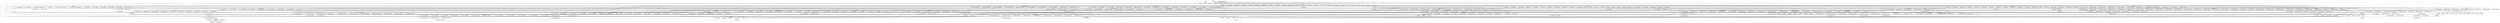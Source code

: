 digraph {
graph [overlap=false]
subgraph cluster_Test_Stream_Subtest {
	label="Test::Stream::Subtest";
	"Test::Stream::Subtest::BEGIN@11";
	"Test::Stream::Subtest::__ANON__[lib/Test/Stream/Subtest.pm:54]";
	"Test::Stream::Subtest::BEGIN@9";
	"Test::Stream::Subtest::BEGIN@3";
	"Test::Stream::Subtest::BEGIN@14";
	"Test::Stream::Subtest::BEGIN@2";
	"Test::Stream::Subtest::BEGIN@5";
	"Test::Stream::Subtest::BEGIN@10";
	"Test::Stream::Subtest::BEGIN@12";
	"Test::Stream::Subtest::subtest";
	"Test::Stream::Subtest::BEGIN@38";
}
subgraph cluster_overload {
	label="overload";
	"overload::BEGIN@83";
	"overload::BEGIN@144";
	"overload::BEGIN@114";
}
subgraph cluster_Test_Stream_Carp {
	label="Test::Stream::Carp";
	"Test::Stream::Carp::BEGIN@3";
	"Test::Stream::Carp::BEGIN@5";
	"Test::Stream::Carp::BEGIN@2";
}
subgraph cluster_Test_Stream_Context {
	label="Test::Stream::Context";
	"Test::Stream::Context::BEGIN@2";
	"Test::Stream::Context::BEGIN@7";
	"Test::Stream::Context::note";
	"Test::Stream::Context::_ok";
	"Test::Stream::Context::BEGIN@18";
	"Test::Stream::Context::BEGIN@77";
	"Test::Stream::Context::BEGIN@386";
	"Test::Stream::Context::DESTROY";
	"Test::Stream::Context::finish";
	"Test::Stream::Context::BEGIN@427";
	"Test::Stream::Context::BEGIN@426";
	"Test::Stream::Context::hide_todo";
	"Test::Stream::Context::BEGIN@14";
	"Test::Stream::Context::subtest_stop";
	"Test::Stream::Context::BEGIN@434";
	"Test::Stream::Context::context";
	"Test::Stream::Context::subname";
	"Test::Stream::Context::BEGIN@12";
	"Test::Stream::Context::BEGIN@5";
	"Test::Stream::Context::_find_tester";
	"Test::Stream::Context::BEGIN@9";
	"Test::Stream::Context::BEGIN@10";
	"Test::Stream::Context::BEGIN@407";
	"Test::Stream::Context::_note";
	"Test::Stream::Context::restore_todo";
	"Test::Stream::Context::_find_context";
	"Test::Stream::Context::BEGIN@24";
	"Test::Stream::Context::done_testing";
	"Test::Stream::Context::BEGIN@78";
	"Test::Stream::Context::CORE:match";
	"Test::Stream::Context::subtest";
	"Test::Stream::Context::CORE:subst";
	"Test::Stream::Context::BEGIN@3";
	"Test::Stream::Context::snapshot";
	"Test::Stream::Context::set";
	"Test::Stream::Context::call";
	"Test::Stream::Context::BEGIN@11";
	"Test::Stream::Context::ok";
	"Test::Stream::Context::subtest_start";
	"Test::Stream::Context::BEGIN@408";
	"Test::Stream::Context::register_event";
	"Test::Stream::Context::clear";
	"Test::Stream::Context::_plan";
	"Test::Stream::Context::inspect_todo";
}
subgraph cluster_warnings_register {
	label="warnings::register";
	"warnings::register::import";
}
subgraph cluster_Test_Stream_Event_Plan {
	label="Test::Stream::Event::Plan";
	"Test::Stream::Event::Plan::BEGIN@3";
	"Test::Stream::Event::Plan::to_tap";
	"Test::Stream::Event::Plan::init";
	"Test::Stream::Event::Plan::BEGIN@5";
	"Test::Stream::Event::Plan::BEGIN@2";
	"Test::Stream::Event::Plan::BEGIN@10";
}
subgraph cluster_main {
	label="main";
	"main::NULL";
	"main::run";
	"main::BEGIN@3";
	"main::BEGIN@2";
	"main::CORE:qr";
	"main::__ANON__[profiling/long-run.pl:20]";
	"main::CORE:open";
	"main::RUNTIME";
	"main::CORE:print";
	"main::BEGIN@1";
}
subgraph cluster_B_COP {
	label="B::COP";
	"B::COP::line";
}
subgraph cluster_vars {
	label="vars";
	"vars::BEGIN@8";
	"vars::CORE:match";
	"vars::BEGIN@3";
	"vars::BEGIN@7";
	"vars::import";
}
subgraph cluster_re {
	label="re";
	"re::is_regexp";
}
subgraph cluster_Test_Stream_Event_Note {
	label="Test::Stream::Event::Note";
	"Test::Stream::Event::Note::BEGIN@5";
	"Test::Stream::Event::Note::CORE:subst";
	"Test::Stream::Event::Note::BEGIN@10";
	"Test::Stream::Event::Note::BEGIN@2";
	"Test::Stream::Event::Note::CORE:match";
	"Test::Stream::Event::Note::to_tap";
	"Test::Stream::Event::Note::BEGIN@3";
	"Test::Stream::Event::Note::init";
}
subgraph cluster_Test_Stream_ExitMagic_Context {
	label="Test::Stream::ExitMagic::Context";
	"Test::Stream::ExitMagic::Context::BEGIN@5";
	"Test::Stream::ExitMagic::Context::init";
	"Test::Stream::ExitMagic::Context::BEGIN@3";
	"Test::Stream::ExitMagic::Context::snapshot";
	"Test::Stream::ExitMagic::Context::BEGIN@2";
}
subgraph cluster_Test_Stream_Event_Finish {
	label="Test::Stream::Event::Finish";
	"Test::Stream::Event::Finish::BEGIN@2";
	"Test::Stream::Event::Finish::BEGIN@5";
	"Test::Stream::Event::Finish::BEGIN@3";
}
subgraph cluster_Scalar_Util {
	label="Scalar::Util";
	"Scalar::Util::BEGIN@9";
	"Scalar::Util::blessed";
	"Scalar::Util::weaken";
	"Scalar::Util::reftype";
}
subgraph cluster_List_Util {
	label="List::Util";
	"List::Util::BEGIN@30";
	"List::Util::BEGIN@9";
}
subgraph cluster_Test_Stream_ExitMagic {
	label="Test::Stream::ExitMagic";
	"Test::Stream::ExitMagic::BEGIN@2";
	"Test::Stream::ExitMagic::BEGIN@7";
	"Test::Stream::ExitMagic::be_helpful_magic";
	"Test::Stream::ExitMagic::do_magic";
	"Test::Stream::ExitMagic::BEGIN@3";
	"Test::Stream::ExitMagic::init";
}
subgraph cluster_Exporter {
	label="Exporter";
	"Exporter::CORE:match";
	"Exporter::import";
	"Exporter::CORE:subst";
}
subgraph cluster_Test_More {
	label="Test::More";
	"Test::More::CORE:match";
	"Test::More::BEGIN@10";
	"Test::More::skip";
	"Test::More::BEGIN@53";
	"Test::More::BEGIN@121";
	"Test::More::BEGIN@19";
	"Test::More::BEGIN@18";
	"Test::More::BEGIN@5";
	"Test::More::BEGIN@4";
	"Test::More::BEGIN@12";
	"Test::More::BEGIN@21";
	"Test::More::BEGIN@225";
	"Test::More::_skip";
	"Test::More::import";
	"Test::More::import_extra";
	"Test::More::is";
	"Test::More::BEGIN@23";
	"Test::More::BEGIN@16";
	"Test::More::BEGIN@15";
	"Test::More::is_deeply";
	"Test::More::BEGIN@13";
	"Test::More::BEGIN@260";
	"Test::More::done_testing";
	"Test::More::ok";
	"Test::More::BEGIN@3";
	"Test::More::like";
	"Test::More::BEGIN@11";
}
subgraph cluster_Test_Stream_Threads {
	label="Test::Stream::Threads";
	"Test::Stream::Threads::BEGIN@5";
	"Test::Stream::Threads::BEGIN@23";
	"Test::Stream::Threads::BEGIN@3";
	"Test::Stream::Threads::BEGIN@6";
	"Test::Stream::Threads::BEGIN@2";
}
subgraph cluster_Test_Stream_IOSets {
	label="Test::Stream::IOSets";
	"Test::Stream::IOSets::open_handles";
	"Test::Stream::IOSets::CORE:open";
	"Test::Stream::IOSets::init_encoding";
	"Test::Stream::IOSets::CORE:select";
	"Test::Stream::IOSets::reset_legacy";
	"Test::Stream::IOSets::CORE:binmode";
	"Test::Stream::IOSets::BEGIN@3";
	"Test::Stream::IOSets::new";
	"Test::Stream::IOSets::__ANON__[lib/Test/Stream/IOSets.pm:76]";
	"Test::Stream::IOSets::_autoflush";
	"Test::Stream::IOSets::init_legacy";
	"Test::Stream::IOSets::BEGIN@5";
	"Test::Stream::IOSets::BEGIN@2";
	"Test::Stream::IOSets::CORE:match";
	"Test::Stream::IOSets::_copy_io_layers";
	"Test::Stream::IOSets::_apply_layers";
}
subgraph cluster_Test_Stream_Toolset {
	label="Test::Stream::Toolset";
	"Test::Stream::Toolset::BEGIN@13";
	"Test::Stream::Toolset::BEGIN@7";
	"Test::Stream::Toolset::BEGIN@15";
	"Test::Stream::Toolset::BEGIN@14";
	"Test::Stream::Toolset::BEGIN@6";
	"Test::Stream::Toolset::BEGIN@12";
	"Test::Stream::Toolset::BEGIN@3";
	"Test::Stream::Toolset::BEGIN@11";
	"Test::Stream::Toolset::BEGIN@2";
	"Test::Stream::Toolset::BEGIN@10";
	"Test::Stream::Toolset::BEGIN@5";
	"Test::Stream::Toolset::__ANON__[lib/Test/Stream/Toolset.pm:58]";
	"Test::Stream::Toolset::BEGIN@18";
	"Test::Stream::Toolset::BEGIN@16";
}
subgraph cluster_Test_Stream_Event_Ok {
	label="Test::Stream::Event::Ok";
	"Test::Stream::Event::Ok::BEGIN@136";
	"Test::Stream::Event::Ok::BEGIN@6";
	"Test::Stream::Event::Ok::to_tap";
	"Test::Stream::Event::Ok::BEGIN@3";
	"Test::Stream::Event::Ok::BEGIN@9";
	"Test::Stream::Event::Ok::BEGIN@2";
	"Test::Stream::Event::Ok::CORE:subst";
	"Test::Stream::Event::Ok::init";
	"Test::Stream::Event::Ok::BEGIN@7";
	"Test::Stream::Event::Ok::CORE:match";
	"Test::Stream::Event::Ok::BEGIN@5";
}
subgraph cluster_Test_Stream_HashBase_Meta {
	label="Test::Stream::HashBase::Meta";
	"Test::Stream::HashBase::Meta::get";
	"Test::Stream::HashBase::Meta::new";
	"Test::Stream::HashBase::Meta::__ANON__[lib/Test/Stream/HashBase/Meta.pm:81]";
	"Test::Stream::HashBase::Meta::BEGIN@5";
	"Test::Stream::HashBase::Meta::__ANON__[lib/Test/Stream/HashBase/Meta.pm:80]";
	"Test::Stream::HashBase::Meta::fields";
	"Test::Stream::HashBase::Meta::order";
	"Test::Stream::HashBase::Meta::add_accessors";
	"Test::Stream::HashBase::Meta::BEGIN@3";
	"Test::Stream::HashBase::Meta::baseclass";
	"Test::Stream::HashBase::Meta::__ANON__[lib/Test/Stream/HashBase/Meta.pm:82]";
	"Test::Stream::HashBase::Meta::BEGIN@79";
	"Test::Stream::HashBase::Meta::BEGIN@55";
	"Test::Stream::HashBase::Meta::subclass";
	"Test::Stream::HashBase::Meta::BEGIN@2";
}
subgraph cluster_Test_Stream_ArrayBase {
	label="Test::Stream::ArrayBase";
	"Test::Stream::ArrayBase::BEGIN@6";
	"Test::Stream::ArrayBase::apply_to";
	"Test::Stream::ArrayBase::BEGIN@29";
	"Test::Stream::ArrayBase::CORE:subst";
	"Test::Stream::ArrayBase::import";
	"Test::Stream::ArrayBase::BEGIN@7";
	"Test::Stream::ArrayBase::BEGIN@3";
	"Test::Stream::ArrayBase::BEGIN@5";
	"Test::Stream::ArrayBase::BEGIN@2";
	"Test::Stream::ArrayBase::new";
	"Test::Stream::ArrayBase::BEGIN@9";
}
subgraph cluster_Test_Builder {
	label="Test::Builder";
	"Test::Builder::BEGIN@18";
	"Test::Builder::BEGIN@15";
	"Test::Builder::BEGIN@3";
	"Test::Builder::todo_output";
	"Test::Builder::BEGIN@22";
	"Test::Builder::BEGIN@5";
	"Test::Builder::ctx";
	"Test::Builder::create";
	"Test::Builder::reset";
	"Test::Builder::BEGIN@262";
	"Test::Builder::BEGIN@13";
	"Test::Builder::_new_fh";
	"Test::Builder::output";
	"Test::Builder::BEGIN@12";
	"Test::Builder::BEGIN@11";
	"Test::Builder::BEGIN@944";
	"Test::Builder::failure_output";
	"Test::Builder::is_fh";
	"Test::Builder::BEGIN@14";
	"Test::Builder::BEGIN@20";
	"Test::Builder::BEGIN@17";
	"Test::Builder::BEGIN@261";
	"Test::Builder::new";
	"Test::Builder::BEGIN@4";
}
subgraph cluster_Test_Stream_Util {
	label="Test::Stream::Util";
	"Test::Stream::Util::BEGIN@2";
	"Test::Stream::Util::BEGIN@6";
	"Test::Stream::Util::BEGIN@81";
	"Test::Stream::Util::BEGIN@170";
	"Test::Stream::Util::_local_protect";
	"Test::Stream::Util::BEGIN@7";
	"Test::Stream::Util::unoverload_str";
	"Test::Stream::Util::is_regex";
	"Test::Stream::Util::unoverload";
	"Test::Stream::Util::__ANON__[lib/Test/Stream/Util.pm:185]";
	"Test::Stream::Util::BEGIN@5";
	"Test::Stream::Util::BEGIN@3";
	"Test::Stream::Util::_local_try";
}
subgraph cluster_Test_Stream_HashBase {
	label="Test::Stream::HashBase";
	"Test::Stream::HashBase::BEGIN@3";
	"Test::Stream::HashBase::BEGIN@24";
	"Test::Stream::HashBase::BEGIN@5";
	"Test::Stream::HashBase::apply_to";
	"Test::Stream::HashBase::BEGIN@9";
	"Test::Stream::HashBase::new_ordered";
	"Test::Stream::HashBase::import";
	"Test::Stream::HashBase::BEGIN@7";
	"Test::Stream::HashBase::CORE:subst";
	"Test::Stream::HashBase::BEGIN@6";
	"Test::Stream::HashBase::BEGIN@2";
	"Test::Stream::HashBase::new";
}
subgraph cluster_Test_More_Tools {
	label="Test::More::Tools";
	"Test::More::Tools::BEGIN@145";
	"Test::More::Tools::regex_check";
	"Test::More::Tools::_cmp_eval";
	"Test::More::Tools::BEGIN@11";
	"Test::More::Tools::__ANON__[lib/Test/More/Tools.pm:147]";
	"Test::More::Tools::__ANON__[lib/Test/More/Tools.pm:48]";
	"Test::More::Tools::CORE:match";
	"Test::More::Tools::BEGIN@5";
	"Test::More::Tools::BEGIN@7";
	"Test::More::Tools::CORE:regcomp";
	"Test::More::Tools::__ANON__[lib/Test/More/Tools.pm:148]";
	"Test::More::Tools::BEGIN@2";
	"Test::More::Tools::cmp_check";
	"Test::More::Tools::CORE:subst";
	"Test::More::Tools::is_eq";
	"Test::More::Tools::BEGIN@3";
	"Test::More::Tools::BEGIN@12";
}
subgraph cluster_Test_Stream_Meta {
	label="Test::Stream::Meta";
	"Test::Stream::Meta::init_tester";
	"Test::Stream::Meta::BEGIN@2";
	"Test::Stream::Meta::BEGIN@3";
	"Test::Stream::Meta::BEGIN@12";
	"Test::Stream::Meta::BEGIN@5";
	"Test::Stream::Meta::BEGIN@8";
	"Test::Stream::Meta::BEGIN@14";
	"Test::Stream::Meta::BEGIN@6";
	"Test::Stream::Meta::is_tester";
}
subgraph cluster_B {
	label="B";
	"B::svref_2object";
	"B::BEGIN@17";
	"B::BEGIN@254";
	"B::BEGIN@9";
}
subgraph cluster_strict {
	label="strict";
	"strict::unimport";
	"strict::import";
	"strict::bits";
	"strict::CORE:regcomp";
	"strict::CORE:match";
}
subgraph cluster_Test_More_DeepCheck {
	label="Test::More::DeepCheck";
	"Test::More::DeepCheck::BEGIN@5";
	"Test::More::DeepCheck::BEGIN@2";
	"Test::More::DeepCheck::init";
	"Test::More::DeepCheck::BEGIN@3";
	"Test::More::DeepCheck::is_dne";
}
subgraph cluster_PerlIO {
	label="PerlIO";
	"PerlIO::get_layers";
}
subgraph cluster_B_CV {
	label="B::CV";
	"B::CV::START";
	"B::CV::FILE";
	"B::CV::GV";
}
subgraph cluster_version {
	label="version";
	"version::(cmp";
	"version::(bool";
}
subgraph cluster_Test_Stream_Exporter {
	label="Test::Stream::Exporter";
	"Test::Stream::Exporter::cleanup";
	"Test::Stream::Exporter::export_to";
	"Test::Stream::Exporter::CORE:subst";
	"Test::Stream::Exporter::default_export";
	"Test::Stream::Exporter::BEGIN@2";
	"Test::Stream::Exporter::BEGIN@72";
	"Test::Stream::Exporter::export_meta";
	"Test::Stream::Exporter::import";
	"Test::Stream::Exporter::BEGIN@17";
	"Test::Stream::Exporter::BEGIN@3";
	"Test::Stream::Exporter::default_exports";
	"Test::Stream::Exporter::__ANON__[lib/Test/Stream/Exporter.pm:39]";
	"Test::Stream::Exporter::export";
	"Test::Stream::Exporter::BEGIN@6";
	"Test::Stream::Exporter::BEGIN@5";
	"Test::Stream::Exporter::exports";
}
subgraph cluster_Config {
	label="Config";
	"Config::TIEHASH";
	"Config::BEGIN@47";
	"Config::BEGIN@9";
	"Config::FETCH";
	"Config::import";
	"Config::BEGIN@10";
	"Config::BEGIN@11";
}
subgraph cluster_Test_Stream_Event_Bail {
	label="Test::Stream::Event::Bail";
	"Test::Stream::Event::Bail::BEGIN@3";
	"Test::Stream::Event::Bail::BEGIN@2";
	"Test::Stream::Event::Bail::BEGIN@5";
}
subgraph cluster_Test_Stream_Event_Diag {
	label="Test::Stream::Event::Diag";
	"Test::Stream::Event::Diag::BEGIN@11";
	"Test::Stream::Event::Diag::BEGIN@12";
	"Test::Stream::Event::Diag::BEGIN@5";
	"Test::Stream::Event::Diag::BEGIN@2";
	"Test::Stream::Event::Diag::BEGIN@10";
	"Test::Stream::Event::Diag::BEGIN@3";
}
subgraph cluster_B_HV {
	label="B::HV";
	"B::HV::NAME";
}
subgraph cluster_Test_Stream_Event {
	label="Test::Stream::Event";
	"Test::Stream::Event::init";
	"Test::Stream::Event::import";
	"Test::Stream::Event::BEGIN@5";
	"Test::Stream::Event::BEGIN@2";
	"Test::Stream::Event::encoding";
	"Test::Stream::Event::BEGIN@6";
	"Test::Stream::Event::BEGIN@8";
	"Test::Stream::Event::BEGIN@3";
}
subgraph cluster_Test_More_DeepCheck_Strict {
	label="Test::More::DeepCheck::Strict";
	"Test::More::DeepCheck::Strict::BEGIN@6";
	"Test::More::DeepCheck::Strict::_check_hash";
	"Test::More::DeepCheck::Strict::BEGIN@3";
	"Test::More::DeepCheck::Strict::BEGIN@5";
	"Test::More::DeepCheck::Strict::_deep_check";
	"Test::More::DeepCheck::Strict::BEGIN@7";
	"Test::More::DeepCheck::Strict::BEGIN@2";
	"Test::More::DeepCheck::Strict::check";
	"Test::More::DeepCheck::Strict::_inner_check";
	"Test::More::DeepCheck::Strict::BEGIN@10";
	"Test::More::DeepCheck::Strict::BEGIN@8";
	"Test::More::DeepCheck::Strict::CORE:sort";
	"Test::More::DeepCheck::Strict::BEGIN@63";
	"Test::More::DeepCheck::Strict::_check_nonrefs";
}
subgraph cluster_B_GV {
	label="B::GV";
	"B::GV::NAME";
	"B::GV::STASH";
}
subgraph cluster_Test_Stream_Exporter_Meta {
	label="Test::Stream::Exporter::Meta";
	"Test::Stream::Exporter::Meta::BEGIN@5";
	"Test::Stream::Exporter::Meta::new";
	"Test::Stream::Exporter::Meta::BEGIN@101";
	"Test::Stream::Exporter::Meta::add_bulk";
	"Test::Stream::Exporter::Meta::default";
	"Test::Stream::Exporter::Meta::BEGIN@101.2";
	"Test::Stream::Exporter::Meta::exports";
	"Test::Stream::Exporter::Meta::BEGIN@100.1";
	"Test::Stream::Exporter::Meta::add_default_bulk";
	"Test::Stream::Exporter::Meta::add";
	"Test::Stream::Exporter::Meta::BEGIN@89";
	"Test::Stream::Exporter::Meta::BEGIN@100";
	"Test::Stream::Exporter::Meta::get";
	"Test::Stream::Exporter::Meta::BEGIN@3";
	"Test::Stream::Exporter::Meta::add_default";
	"Test::Stream::Exporter::Meta::BEGIN@2";
}
subgraph cluster_warnings {
	label="warnings";
	"warnings::CORE:match";
	"warnings::register_categories";
	"warnings::_mkMask";
	"warnings::unimport";
	"warnings::import";
	"warnings::CORE:regcomp";
}
subgraph cluster_XSLoader {
	label="XSLoader";
	"XSLoader::load";
}
subgraph cluster_Test_Stream {
	label="Test::Stream";
	"Test::Stream::BEGIN@3";
	"Test::Stream::BEGIN@15";
	"Test::Stream::failed";
	"Test::Stream::END";
	"Test::Stream::_finalize_event";
	"Test::Stream::subtest_stop";
	"Test::Stream::init";
	"Test::Stream::BEGIN@12";
	"Test::Stream::CORE:print";
	"Test::Stream::BEGIN@662";
	"Test::Stream::BEGIN@8";
	"Test::Stream::count";
	"Test::Stream::ended";
	"Test::Stream::_update_state";
	"Test::Stream::done_testing";
	"Test::Stream::BEGIN@47";
	"Test::Stream::send";
	"Test::Stream::shared";
	"Test::Stream::_process_event";
	"Test::Stream::BEGIN@2";
	"Test::Stream::BEGIN@9";
	"Test::Stream::_reset";
	"Test::Stream::subtest_start";
	"Test::Stream::before_import";
	"Test::Stream::CORE:subst";
	"Test::Stream::_render_tap";
	"Test::Stream::plan";
	"Test::Stream::BEGIN@631";
	"Test::Stream::BEGIN@10";
	"Test::Stream::BEGIN@13";
	"Test::Stream::BEGIN@11";
}
subgraph cluster_overloading {
	label="overloading";
	"overloading::BEGIN@2";
	"overloading::unimport";
}
subgraph cluster_Test_Stream_Block {
	label="Test::Stream::Block";
	"Test::Stream::Block::BEGIN@8";
	"Test::Stream::Block::run";
	"Test::Stream::Block::BEGIN@3";
	"Test::Stream::Block::BEGIN@5";
	"Test::Stream::Block::BEGIN@176";
	"Test::Stream::Block::BEGIN@6";
	"Test::Stream::Block::init";
	"Test::Stream::Block::deduce";
	"Test::Stream::Block::BEGIN@2";
}
subgraph cluster_Test_Stream_ArrayBase_Meta {
	label="Test::Stream::ArrayBase::Meta";
	"Test::Stream::ArrayBase::Meta::BEGIN@57";
	"Test::Stream::ArrayBase::Meta::BEGIN@2";
	"Test::Stream::ArrayBase::Meta::subclass";
	"Test::Stream::ArrayBase::Meta::fields";
	"Test::Stream::ArrayBase::Meta::BEGIN@106";
	"Test::Stream::ArrayBase::Meta::add_accessors";
	"Test::Stream::ArrayBase::Meta::BEGIN@3";
	"Test::Stream::ArrayBase::Meta::get";
	"Test::Stream::ArrayBase::Meta::new";
	"Test::Stream::ArrayBase::Meta::baseclass";
	"Test::Stream::ArrayBase::Meta::_GROW";
	"Test::Stream::ArrayBase::Meta::BEGIN@5";
}
subgraph cluster_Test_Stream_PackageUtil {
	label="Test::Stream::PackageUtil";
	"Test::Stream::PackageUtil::BEGIN@3";
	"Test::Stream::PackageUtil::BEGIN@47";
	"Test::Stream::PackageUtil::BEGIN@19";
	"Test::Stream::PackageUtil::CORE:match";
	"Test::Stream::PackageUtil::package_sym";
	"Test::Stream::PackageUtil::package_purge_sym";
	"Test::Stream::PackageUtil::BEGIN@46";
	"Test::Stream::PackageUtil::import";
	"Test::Stream::PackageUtil::BEGIN@61";
	"Test::Stream::PackageUtil::BEGIN@2";
}
subgraph cluster_Test_Stream_Event_Subtest {
	label="Test::Stream::Event::Subtest";
	"Test::Stream::Event::Subtest::BEGIN@3";
	"Test::Stream::Event::Subtest::BEGIN@2";
	"Test::Stream::Event::Subtest::BEGIN@7";
	"Test::Stream::Event::Subtest::BEGIN@5";
	"Test::Stream::Event::Subtest::to_tap";
	"Test::Stream::Event::Subtest::BEGIN@6";
	"Test::Stream::Event::Subtest::init";
	"Test::Stream::Event::Subtest::BEGIN@9";
}
subgraph cluster_UNIVERSAL {
	label="UNIVERSAL";
	"UNIVERSAL::can";
	"UNIVERSAL::isa";
	"UNIVERSAL::VERSION";
}
"main::NULL" -> "main::BEGIN@2";
"Test::Stream::Event::BEGIN@8" -> "Test::Stream::HashBase::BEGIN@3";
"Test::Stream::Threads::BEGIN@6" -> "Config::TIEHASH";
"Test::Stream::Threads::BEGIN@6" -> "Config::BEGIN@47";
"Test::Stream::BEGIN@8" -> "Test::Stream::Context::BEGIN@407";
"Test::Stream::ExitMagic::init" -> "Test::Stream::HashBase::Meta::__ANON__[lib/Test/Stream/HashBase/Meta.pm:82]";
"Test::Stream::ExitMagic::Context::init" -> "Test::Stream::HashBase::Meta::__ANON__[lib/Test/Stream/HashBase/Meta.pm:82]";
"Test::Stream::Block::deduce" -> "Test::Stream::HashBase::Meta::__ANON__[lib/Test/Stream/HashBase/Meta.pm:82]";
"Test::Stream::Event::Subtest::init" -> "Test::Stream::HashBase::Meta::__ANON__[lib/Test/Stream/HashBase/Meta.pm:82]";
"Test::Stream::Block::init" -> "Test::Stream::HashBase::Meta::__ANON__[lib/Test/Stream/HashBase/Meta.pm:82]";
"Test::Stream::Util::is_regex" -> "re::is_regexp";
"Test::Stream::Context::inspect_todo" -> "Test::Stream::Meta::is_tester";
"Test::Builder::BEGIN@22" -> "Test::Stream::Meta::is_tester";
"Test::Stream::Context::context" -> "Test::Stream::Meta::is_tester";
"Test::Stream::Context::hide_todo" -> "Test::Stream::Meta::is_tester";
"Test::Stream::Context::restore_todo" -> "Test::Stream::Meta::is_tester";
"Test::Stream::Context::_find_tester" -> "Test::Stream::Meta::is_tester";
"Test::Stream::Util::__ANON__[lib/Test/Stream/Util.pm:185]" -> "overload::BEGIN@83";
"Test::Stream::Exporter::BEGIN@6" -> "Test::Stream::Exporter::Meta::BEGIN@100";
"Test::Stream::Util::__ANON__[lib/Test/Stream/Util.pm:185]" -> "overload::BEGIN@144";
"Test::Stream::Toolset::BEGIN@15" -> "Test::Stream::Event::Plan::BEGIN@5";
"Test::Stream::Subtest::subtest" -> "Test::Stream::Context::subtest_stop";
"Test::Stream::Exporter::BEGIN@6" -> "Test::Stream::Exporter::Meta::BEGIN@2";
"Test::More::BEGIN@12" -> "Test::Stream::Exporter::export";
"Test::Stream::Context::BEGIN@7" -> "Test::Stream::Exporter::export";
"Test::More::BEGIN@18" -> "Test::More::Tools::BEGIN@5";
"Test::More::BEGIN@12" -> "Test::Stream::Toolset::BEGIN@11";
"Test::Stream::Exporter::Meta::new" -> "Test::Stream::Exporter::Meta::add_bulk";
"Test::Stream::Exporter::exports" -> "Test::Stream::Exporter::Meta::add_bulk";
"Config::BEGIN@11" -> "vars::BEGIN@7";
"Test::Stream::_finalize_event" -> "UNIVERSAL::isa";
"Test::Stream::_update_state" -> "UNIVERSAL::isa";
"Test::Stream::Toolset::BEGIN@14" -> "Test::Stream::Event::Ok::BEGIN@5";
"strict::unimport" -> "strict::bits";
"strict::import" -> "strict::bits";
"Test::Stream::ArrayBase::new" -> "Test::More::DeepCheck::init";
"Test::Stream::BEGIN@8" -> "Test::Stream::Context::BEGIN@427";
"main::BEGIN@1" -> "strict::CORE:regcomp";
"Test::Stream::_render_tap" -> "Test::Stream::CORE:print";
"Test::More::BEGIN@10" -> "Test::Stream::BEGIN@662";
"main::BEGIN@3" -> "Test::More::BEGIN@10";
"Test::Stream::Carp::BEGIN@5" -> "Test::Stream::Exporter::import";
"Test::Stream::Threads::BEGIN@23" -> "Test::Stream::Exporter::import";
"Test::Stream::Subtest::BEGIN@5" -> "Test::Stream::Exporter::import";
"Test::Stream::Meta::BEGIN@14" -> "Test::Stream::Exporter::import";
"Test::Stream::Toolset::BEGIN@18" -> "Test::Stream::Exporter::import";
"Test::Stream::Util::BEGIN@6" -> "Test::Stream::Exporter::import";
"Test::Stream::Context::BEGIN@18" -> "Test::Stream::Exporter::import";
"Test::More::Tools::BEGIN@7" -> "Test::Stream::Exporter::import";
"Test::Stream::BEGIN@47" -> "Test::Stream::Exporter::import";
"Test::More::BEGIN@23" -> "Test::Stream::Exporter::import";
"Test::Stream::BEGIN@8" -> "Test::Stream::Context::BEGIN@77";
"Test::Stream::Context::BEGIN@9" -> "Test::Stream::Threads::BEGIN@5";
"Test::Stream::Toolset::BEGIN@16" -> "Test::Stream::Event::Subtest::BEGIN@5";
"Test::Stream::IOSets::init_legacy" -> "Test::Stream::IOSets::open_handles";
"Test::Stream::Context::BEGIN@12" -> "Test::Stream::Meta::BEGIN@3";
"Test::More::BEGIN@18" -> "Test::More::Tools::BEGIN@145";
"Test::Stream::Carp::BEGIN@5" -> "Test::Stream::Exporter::BEGIN@72";
"Test::Stream::Event::BEGIN@8" -> "Test::Stream::HashBase::BEGIN@2";
"Test::Stream::Context::BEGIN@7" -> "Test::Stream::Carp::BEGIN@2";
"main::BEGIN@3" -> "Test::More::BEGIN@13";
"Test::Stream::Block::deduce" -> "B::GV::STASH";
"Test::Stream::HashBase::new" -> "Test::Stream::Block::init";
"Test::Stream::Exporter::BEGIN@5" -> "Test::Stream::PackageUtil::BEGIN@47";
"overload::BEGIN@114" -> "overloading::unimport";
"overload::BEGIN@83" -> "overloading::unimport";
"Test::Stream::Context::restore_todo" -> "Test::Stream::Context::inspect_todo";
"Test::Stream::Context::hide_todo" -> "Test::Stream::Context::inspect_todo";
"Test::More::BEGIN@21" -> "Test::Builder::BEGIN@261";
"Test::Stream::Block::deduce" -> "B::GV::NAME";
"Test::Stream::shared" -> "Test::Stream::ExitMagic::Context::BEGIN@3";
"main::BEGIN@1" -> "strict::CORE:match";
"Test::Stream::done_testing" -> "Test::Stream::Context::_plan";
"Test::Stream::Toolset::__ANON__[lib/Test/Stream/Toolset.pm:58]" -> "Test::Stream::Meta::init_tester";
"Test::Stream::ArrayBase::Meta::subclass" -> "Test::Stream::Exporter::Meta::get";
"Test::Stream::HashBase::Meta::add_accessors" -> "Test::Stream::Exporter::Meta::get";
"Test::Stream::ArrayBase::Meta::add_accessors" -> "Test::Stream::Exporter::Meta::get";
"Test::Stream::Exporter::export_meta" -> "Test::Stream::Exporter::Meta::get";
"Test::Stream::HashBase::new_ordered" -> "Test::Stream::HashBase::Meta::new";
"Test::Stream::HashBase::apply_to" -> "Test::Stream::HashBase::Meta::new";
"Test::Stream::IOSets::__ANON__[lib/Test/Stream/IOSets.pm:76]" -> "PerlIO::get_layers";
"Test::Stream::Util::__ANON__[lib/Test/Stream/Util.pm:185]" -> "overload::BEGIN@114";
"Test::More::BEGIN@10" -> "Test::Stream::BEGIN@10";
"Test::More::BEGIN@10" -> "Test::Stream::BEGIN@11";
"Test::Stream::Context::BEGIN@10" -> "Test::Stream::Event::BEGIN@6";
"Test::Stream::Context::register_event" -> "Test::Stream::Context::CORE:subst";
"Test::Stream::Toolset::BEGIN@14" -> "Test::Stream::Event::import";
"Test::Stream::Toolset::BEGIN@13" -> "Test::Stream::Event::import";
"Test::Stream::Event::Diag::BEGIN@5" -> "Test::Stream::Event::import";
"Test::Stream::Toolset::BEGIN@15" -> "Test::Stream::Event::import";
"Test::Stream::Event::Plan::BEGIN@5" -> "Test::Stream::Event::import";
"Test::Stream::Event::Ok::BEGIN@9" -> "Test::Stream::Event::import";
"Test::Stream::Toolset::BEGIN@12" -> "Test::Stream::Event::import";
"Test::Stream::Toolset::BEGIN@11" -> "Test::Stream::Event::import";
"Test::Stream::Event::Note::BEGIN@5" -> "Test::Stream::Event::import";
"Test::Stream::Event::Subtest::BEGIN@9" -> "Test::Stream::Event::import";
"Test::Stream::Event::Finish::BEGIN@5" -> "Test::Stream::Event::import";
"Test::Stream::Toolset::BEGIN@16" -> "Test::Stream::Event::import";
"Test::Stream::Event::Bail::BEGIN@5" -> "Test::Stream::Event::import";
"Test::Stream::Toolset::BEGIN@10" -> "Test::Stream::Event::import";
"Test::Stream::Exporter::import" -> "Test::Stream::Exporter::export_to";
"Test::More::import" -> "Test::Stream::Exporter::export_to";
"Test::Stream::ArrayBase::apply_to" -> "Test::Stream::Exporter::export_to";
"Test::Stream::Event::import" -> "Test::Stream::Exporter::export_to";
"Test::Stream::Exporter::__ANON__[lib/Test/Stream/Exporter.pm:39]" -> "Test::Stream::Exporter::export_to";
"Test::Stream::Context::BEGIN@9" -> "Test::Stream::Threads::BEGIN@3";
"Test::More::DeepCheck::Strict::check" -> "Test::More::DeepCheck::Strict::_deep_check";
"Test::More::DeepCheck::Strict::_check_hash" -> "Test::More::DeepCheck::Strict::_deep_check";
"main::RUNTIME" -> "main::CORE:open";
"Test::Stream::Toolset::BEGIN@11" -> "Test::Stream::Event::Diag::BEGIN@3";
"main::run" -> "main::CORE:qr";
"Test::Stream::HashBase::apply_to" -> "Test::Stream::HashBase::Meta::baseclass";
"Test::More::BEGIN@10" -> "Test::Stream::Exporter::default_exports";
"Test::Stream::Context::BEGIN@12" -> "Test::Stream::Exporter::default_exports";
"Test::Stream::Carp::BEGIN@5" -> "Test::Stream::Exporter::default_exports";
"main::BEGIN@3" -> "Test::Stream::Exporter::default_exports";
"Test::More::BEGIN@13" -> "Test::Stream::Exporter::default_exports";
"Test::More::BEGIN@18" -> "Test::Stream::Exporter::default_exports";
"Test::Stream::BEGIN@8" -> "Test::Stream::Exporter::default_exports";
"Test::More::BEGIN@12" -> "Test::Stream::Exporter::default_exports";
"Test::Stream::Context::BEGIN@9" -> "Test::Stream::Exporter::default_exports";
"Test::Stream::Toolset::BEGIN@13" -> "Test::Stream::Event::Note::BEGIN@10";
"Test::Stream::Toolset::BEGIN@13" -> "Test::Stream::Event::Note::BEGIN@5";
"Test::More::BEGIN@19" -> "Test::More::DeepCheck::Strict::BEGIN@10";
"main::run" -> "Test::More::like";
"Exporter::import" -> "Exporter::CORE:match";
"Test::Stream::Event::BEGIN@8" -> "Test::Stream::HashBase::BEGIN@9";
"Test::More::BEGIN@19" -> "Test::More::DeepCheck::Strict::BEGIN@2";
"Test::More::BEGIN@18" -> "Test::More::Tools::BEGIN@2";
"Test::Stream::BEGIN@8" -> "Test::Stream::Context::BEGIN@434";
"main::run" -> "Test::More::is";
"Test::Stream::Exporter::Meta::add_default" -> "Test::Stream::Exporter::Meta::add";
"Test::Stream::Exporter::export" -> "Test::Stream::Exporter::Meta::add";
"Test::Stream::ArrayBase::Meta::subclass" -> "Test::Stream::Exporter::Meta::add";
"Test::Stream::Carp::BEGIN@5" -> "Test::Stream::Exporter::BEGIN@6";
"Test::More::BEGIN@12" -> "Test::Stream::Toolset::BEGIN@12";
"Test::More::DeepCheck::Strict::check" -> "Test::Stream::Util::unoverload_str";
"Test::Stream::Event::Ok::to_tap" -> "Test::Stream::Util::unoverload_str";
"Test::More::DeepCheck::Strict::_deep_check" -> "Test::Stream::Util::unoverload_str";
"Test::Stream::Exporter::default_export" -> "Test::Stream::Exporter::Meta::add_default";
"Test::Stream::Context::BEGIN@7" -> "Test::Stream::Carp::BEGIN@5";
"main::RUNTIME" -> "main::run";
"main::__ANON__[profiling/long-run.pl:20]" -> "main::run";
"Test::Stream::ArrayBase::BEGIN@5" -> "Test::Stream::ArrayBase::Meta::_GROW";
"Test::Stream::shared" -> "Test::Stream::ExitMagic::Context::BEGIN@2";
"Test::More::BEGIN@13" -> "Test::Stream::Subtest::BEGIN@38";
"Test::Stream::HashBase::new" -> "Test::Stream::ExitMagic::init";
"Test::Stream::Context::BEGIN@9" -> "Test::Stream::Threads::BEGIN@6";
"Test::Stream::Exporter::BEGIN@72" -> "strict::unimport";
"Test::Stream::PackageUtil::BEGIN@61" -> "strict::unimport";
"Test::Stream::Context::BEGIN@77" -> "strict::unimport";
"Test::Stream::ArrayBase::Meta::BEGIN@106" -> "strict::unimport";
"Test::Stream::ArrayBase::BEGIN@29" -> "strict::unimport";
"Test::Stream::Context::BEGIN@386" -> "strict::unimport";
"Test::Stream::Exporter::Meta::BEGIN@101" -> "strict::unimport";
"Test::Stream::HashBase::BEGIN@24" -> "strict::unimport";
"Test::Stream::Block::BEGIN@176" -> "strict::unimport";
"Test::Stream::Context::BEGIN@426" -> "strict::unimport";
"Test::Stream::ArrayBase::Meta::BEGIN@57" -> "strict::unimport";
"Test::Stream::Exporter::Meta::BEGIN@100" -> "strict::unimport";
"Test::Stream::Exporter::Meta::BEGIN@89" -> "strict::unimport";
"B::BEGIN@254" -> "strict::unimport";
"Test::Builder::BEGIN@261" -> "strict::unimport";
"List::Util::BEGIN@30" -> "strict::unimport";
"Test::Stream::Context::BEGIN@407" -> "strict::unimport";
"Test::Stream::HashBase::Meta::BEGIN@79" -> "strict::unimport";
"Config::BEGIN@47" -> "strict::unimport";
"Test::Stream::PackageUtil::BEGIN@47" -> "strict::unimport";
"Test::Stream::PackageUtil::BEGIN@19" -> "strict::unimport";
"vars::import" -> "vars::CORE:match";
"Test::Stream::BEGIN@8" -> "Test::Stream::Context::BEGIN@18";
"Test::Stream::Event::Ok::to_tap" -> "Test::Stream::Event::Ok::CORE:subst";
"Test::Stream::Subtest::subtest" -> "Test::Stream::Context::note";
"Test::Stream::Toolset::BEGIN@16" -> "Test::Stream::Event::Subtest::BEGIN@3";
"Test::Stream::Toolset::BEGIN@11" -> "Test::Stream::Event::Diag::BEGIN@10";
"Test::Stream::ArrayBase::apply_to" -> "Test::Stream::ArrayBase::CORE:subst";
"main::BEGIN@3" -> "Test::More::BEGIN@260";
"Test::Stream::Context::BEGIN@10" -> "Test::Stream::Event::BEGIN@5";
"Test::More::BEGIN@18" -> "Test::More::Tools::BEGIN@3";
"Test::Stream::IOSets::__ANON__[lib/Test/Stream/IOSets.pm:76]" -> "Test::Stream::IOSets::_apply_layers";
"Test::More::BEGIN@12" -> "Test::Stream::Toolset::BEGIN@10";
"Test::Stream::ExitMagic::do_magic" -> "Test::Stream::plan";
"Test::More::_skip" -> "Test::Stream::plan";
"Test::Stream::Subtest::__ANON__[lib/Test/Stream/Subtest.pm:54]" -> "Test::Stream::plan";
"Test::Stream::Toolset::BEGIN@12" -> "Test::Stream::Event::Finish::BEGIN@2";
"Test::Stream::Exporter::BEGIN@6" -> "Test::Stream::Exporter::Meta::BEGIN@3";
"Test::Stream::HashBase::new" -> "Test::Stream::Event::Plan::init";
"Test::More::BEGIN@18" -> "Test::More::Tools::BEGIN@7";
"Test::More::BEGIN@21" -> "Test::Builder::BEGIN@944";
"Test::Stream::Exporter::BEGIN@5" -> "Test::Stream::PackageUtil::BEGIN@46";
"Test::More::Tools::regex_check" -> "Test::Stream::Util::is_regex";
"Test::Builder::todo_output" -> "Test::Builder::_new_fh";
"Test::Builder::output" -> "Test::Builder::_new_fh";
"Test::Builder::failure_output" -> "Test::Builder::_new_fh";
"Test::Stream::Toolset::BEGIN@12" -> "Test::Stream::Event::Finish::BEGIN@5";
"Test::Stream::HashBase::new" -> "Test::Stream::Event::Ok::init";
"Test::Stream::Event::Subtest::init" -> "Test::Stream::Event::Ok::init";
"Test::Stream::Event::BEGIN@8" -> "Test::Stream::HashBase::BEGIN@24";
"Test::Stream::send" -> "Test::Stream::_finalize_event";
"main::BEGIN@3" -> "Test::Stream::Exporter::default_export";
"Test::Stream::Carp::BEGIN@5" -> "Test::Stream::Exporter::default_export";
"Test::Stream::Subtest::__ANON__[lib/Test/Stream/Subtest.pm:54]" -> "Test::Stream::Context::snapshot";
"Test::Stream::Context::_ok" -> "Test::Stream::Context::snapshot";
"Test::Stream::_update_state" -> "Test::Stream::Context::snapshot";
"Test::Stream::done_testing" -> "Test::Stream::Context::snapshot";
"Test::Stream::Context::subtest" -> "Test::Stream::Context::snapshot";
"Test::Stream::Context::finish" -> "Test::Stream::Context::snapshot";
"Test::Stream::Context::_plan" -> "Test::Stream::Context::snapshot";
"Test::Stream::Context::_note" -> "Test::Stream::Context::snapshot";
"main::BEGIN@3" -> "Test::More::BEGIN@12";
"Test::More::BEGIN@12" -> "Test::Stream::Toolset::BEGIN@18";
"Test::More::Tools::regex_check" -> "Test::Stream::Util::_local_try";
"Test::Stream::Subtest::subtest" -> "Test::Stream::Util::_local_try";
"Test::More::Tools::cmp_check" -> "Test::Stream::Util::_local_try";
"Test::Stream::Context::BEGIN@14" -> "Test::Stream::HashBase::import";
"Test::Stream::Subtest::BEGIN@14" -> "Test::Stream::HashBase::import";
"Test::Stream::Block::BEGIN@8" -> "Test::Stream::HashBase::import";
"Test::Stream::ExitMagic::Context::BEGIN@5" -> "Test::Stream::HashBase::import";
"Test::Stream::Meta::BEGIN@8" -> "Test::Stream::HashBase::import";
"Test::Stream::ExitMagic::BEGIN@7" -> "Test::Stream::HashBase::import";
"Test::Stream::Event::BEGIN@8" -> "Test::Stream::HashBase::import";
"Test::Stream::BEGIN@15" -> "Test::Stream::HashBase::import";
"Test::More::BEGIN@12" -> "Test::Stream::Toolset::BEGIN@14";
"Test::More::Tools::__ANON__[lib/Test/More/Tools.pm:48]" -> "Test::More::Tools::_cmp_eval";
"Test::Builder::reset" -> "Test::Stream::shared";
"Test::Builder::BEGIN@22" -> "Test::Stream::shared";
"Test::Stream::Context::context" -> "Test::Stream::shared";
"Test::More::BEGIN@10" -> "Test::Stream::BEGIN@9";
"Test::Stream::Exporter::BEGIN@6" -> "Test::Stream::Exporter::Meta::BEGIN@100.1";
"main::RUNTIME" -> "Test::More::done_testing";
"Test::Stream::Toolset::BEGIN@10" -> "Test::Stream::Event::Bail::BEGIN@2";
"main::BEGIN@3" -> "Test::More::BEGIN@11";
"Test::More::Tools::cmp_check" -> "Test::More::Tools::CORE:subst";
"main::run" -> "Test::More::ok";
"Test::More::Tools::cmp_check" -> "Test::Stream::Context::subname";
"Test::Stream::Block::deduce" -> "B::BEGIN@254";
"Test::More::BEGIN@260" -> "warnings::unimport";
"Test::Stream::Exporter::Meta::BEGIN@100.1" -> "warnings::unimport";
"Test::Stream::Context::BEGIN@408" -> "warnings::unimport";
"Test::Builder::BEGIN@262" -> "warnings::unimport";
"Test::Stream::PackageUtil::BEGIN@46" -> "warnings::unimport";
"Test::Builder::BEGIN@944" -> "warnings::unimport";
"Test::Stream::Util::BEGIN@170" -> "warnings::unimport";
"Test::Stream::Event::Ok::BEGIN@136" -> "warnings::unimport";
"Test::More::BEGIN@225" -> "warnings::unimport";
"Test::Stream::BEGIN@631" -> "warnings::unimport";
"Test::Stream::Context::BEGIN@434" -> "warnings::unimport";
"Test::Stream::BEGIN@662" -> "warnings::unimport";
"Test::Stream::Subtest::BEGIN@38" -> "warnings::unimport";
"Test::Stream::Context::BEGIN@427" -> "warnings::unimport";
"Test::Stream::HashBase::Meta::BEGIN@55" -> "warnings::unimport";
"Test::More::DeepCheck::Strict::BEGIN@63" -> "warnings::unimport";
"Test::Stream::Context::BEGIN@24" -> "warnings::unimport";
"Test::More::Tools::BEGIN@145" -> "warnings::unimport";
"Test::More::BEGIN@53" -> "warnings::unimport";
"Test::More::BEGIN@121" -> "warnings::unimport";
"Test::Stream::Context::BEGIN@78" -> "warnings::unimport";
"Test::Stream::Exporter::Meta::BEGIN@101.2" -> "warnings::unimport";
"Config::BEGIN@11" -> "vars::BEGIN@3";
"Test::Stream::BEGIN@8" -> "Test::Stream::Context::BEGIN@5";
"Test::More::BEGIN@19" -> "Test::More::DeepCheck::Strict::BEGIN@3";
"Test::Stream::BEGIN@8" -> "Test::Stream::Context::BEGIN@12";
"Test::Stream::Context::BEGIN@11" -> "Test::Stream::Util::BEGIN@7";
"Test::Stream::Block::run" -> "main::__ANON__[profiling/long-run.pl:20]";
"Test::Stream::HashBase::BEGIN@5" -> "Test::Stream::HashBase::Meta::BEGIN@3";
"Test::Stream::Util::_local_protect" -> "Test::More::Tools::__ANON__[lib/Test/More/Tools.pm:147]";
"Test::More::BEGIN@10" -> "Test::Stream::BEGIN@8";
"Test::Stream::Context::context" -> "Scalar::Util::weaken";
"Test::Stream::Context::set" -> "Scalar::Util::weaken";
"Test::Stream::Toolset::BEGIN@11" -> "Test::Stream::Event::Diag::BEGIN@5";
"Test::Stream::HashBase::Meta::subclass" -> "Test::Stream::HashBase::Meta::fields";
"Test::More::BEGIN@12" -> "Test::Stream::Toolset::BEGIN@3";
"Test::Stream::Block::init" -> "Scalar::Util::reftype";
"Test::Stream::Subtest::subtest" -> "Scalar::Util::reftype";
"Test::More::DeepCheck::Strict::_inner_check" -> "Scalar::Util::reftype";
"Test::More::DeepCheck::Strict::_check_hash" -> "Scalar::Util::reftype";
"Test::Stream::_render_tap" -> "Test::Stream::Event::Plan::to_tap";
"Test::More::Tools::is_eq" -> "Test::More::Tools::cmp_check";
"Test::Stream::Subtest::BEGIN@14" -> "Test::Stream::Block::BEGIN@8";
"main::BEGIN@3" -> "Test::More::import";
"Test::Stream::shared" -> "Test::Stream::ExitMagic::BEGIN@3";
"Test::Stream::Threads::BEGIN@5" -> "Config::FETCH";
"Test::More::BEGIN@13" -> "Test::Stream::Subtest::BEGIN@3";
"main::BEGIN@3" -> "Test::More::BEGIN@16";
"Test::Stream::init" -> "Test::Stream::IOSets::new";
"Test::Stream::Exporter::BEGIN@6" -> "Test::Stream::Exporter::Meta::BEGIN@5";
"Test::More::BEGIN@21" -> "Test::Builder::BEGIN@5";
"Test::Stream::Carp::BEGIN@5" -> "Test::Stream::Exporter::BEGIN@2";
"Test::Stream::IOSets::new" -> "Test::Stream::IOSets::reset_legacy";
"Test::Stream::_render_tap" -> "Test::Stream::Event::encoding";
"Test::Stream::Util::_local_try" -> "Test::More::Tools::__ANON__[lib/Test/More/Tools.pm:48]";
"Test::More::DeepCheck::Strict::BEGIN@10" -> "Test::Stream::ArrayBase::BEGIN@3";
"vars::BEGIN@7" -> "warnings::register::import";
"overload::BEGIN@144" -> "warnings::register::import";
"Test::More::DeepCheck::Strict::BEGIN@10" -> "Test::Stream::ArrayBase::BEGIN@29";
"Test::Stream::ArrayBase::apply_to" -> "Test::More::DeepCheck::BEGIN@3";
"main::run" -> "Test::More::skip";
"Test::Stream::Context::_plan" -> "Test::Stream::HashBase::new_ordered";
"Test::Stream::Context::finish" -> "Test::Stream::HashBase::new_ordered";
"Test::Stream::Context::subtest" -> "Test::Stream::HashBase::new_ordered";
"Test::Stream::Context::_note" -> "Test::Stream::HashBase::new_ordered";
"Test::Stream::Context::_ok" -> "Test::Stream::HashBase::new_ordered";
"Test::Stream::Subtest::__ANON__[lib/Test/Stream/Subtest.pm:54]" -> "Test::Stream::Context::done_testing";
"Test::More::done_testing" -> "Test::Stream::Context::done_testing";
"Test::Stream::BEGIN@8" -> "Test::Stream::Context::BEGIN@78";
"Test::Stream::Event::Plan::to_tap" -> "Test::Stream::HashBase::Meta::__ANON__[lib/Test/Stream/HashBase/Meta.pm:80]";
"Test::Stream::Block::init" -> "Test::Stream::HashBase::Meta::__ANON__[lib/Test/Stream/HashBase/Meta.pm:80]";
"Test::Stream::_render_tap" -> "Test::Stream::HashBase::Meta::__ANON__[lib/Test/Stream/HashBase/Meta.pm:80]";
"Test::Stream::Event::Subtest::init" -> "Test::Stream::HashBase::Meta::__ANON__[lib/Test/Stream/HashBase/Meta.pm:80]";
"Test::Stream::Context::inspect_todo" -> "Test::Stream::HashBase::Meta::__ANON__[lib/Test/Stream/HashBase/Meta.pm:80]";
"Test::Stream::Block::deduce" -> "Test::Stream::HashBase::Meta::__ANON__[lib/Test/Stream/HashBase/Meta.pm:80]";
"Test::Stream::Subtest::subtest" -> "Test::Stream::HashBase::Meta::__ANON__[lib/Test/Stream/HashBase/Meta.pm:80]";
"Test::Stream::plan" -> "Test::Stream::HashBase::Meta::__ANON__[lib/Test/Stream/HashBase/Meta.pm:80]";
"Test::Stream::Context::_plan" -> "Test::Stream::HashBase::Meta::__ANON__[lib/Test/Stream/HashBase/Meta.pm:80]";
"Test::Stream::Event::Plan::init" -> "Test::Stream::HashBase::Meta::__ANON__[lib/Test/Stream/HashBase/Meta.pm:80]";
"Test::Stream::Context::call" -> "Test::Stream::HashBase::Meta::__ANON__[lib/Test/Stream/HashBase/Meta.pm:80]";
"Test::Stream::Context::subtest_start" -> "Test::Stream::HashBase::Meta::__ANON__[lib/Test/Stream/HashBase/Meta.pm:80]";
"Test::Stream::failed" -> "Test::Stream::HashBase::Meta::__ANON__[lib/Test/Stream/HashBase/Meta.pm:80]";
"Test::Stream::Event::Ok::init" -> "Test::Stream::HashBase::Meta::__ANON__[lib/Test/Stream/HashBase/Meta.pm:80]";
"Test::Stream::subtest_stop" -> "Test::Stream::HashBase::Meta::__ANON__[lib/Test/Stream/HashBase/Meta.pm:80]";
"Test::Stream::_finalize_event" -> "Test::Stream::HashBase::Meta::__ANON__[lib/Test/Stream/HashBase/Meta.pm:80]";
"Test::Stream::Event::encoding" -> "Test::Stream::HashBase::Meta::__ANON__[lib/Test/Stream/HashBase/Meta.pm:80]";
"Test::Stream::Context::subtest" -> "Test::Stream::HashBase::Meta::__ANON__[lib/Test/Stream/HashBase/Meta.pm:80]";
"Test::Stream::ended" -> "Test::Stream::HashBase::Meta::__ANON__[lib/Test/Stream/HashBase/Meta.pm:80]";
"Test::Stream::Event::Subtest::to_tap" -> "Test::Stream::HashBase::Meta::__ANON__[lib/Test/Stream/HashBase/Meta.pm:80]";
"Test::Stream::count" -> "Test::Stream::HashBase::Meta::__ANON__[lib/Test/Stream/HashBase/Meta.pm:80]";
"Test::Stream::Context::done_testing" -> "Test::Stream::HashBase::Meta::__ANON__[lib/Test/Stream/HashBase/Meta.pm:80]";
"Test::Stream::done_testing" -> "Test::Stream::HashBase::Meta::__ANON__[lib/Test/Stream/HashBase/Meta.pm:80]";
"Test::Stream::ExitMagic::do_magic" -> "Test::Stream::HashBase::Meta::__ANON__[lib/Test/Stream/HashBase/Meta.pm:80]";
"Test::Stream::_update_state" -> "Test::Stream::HashBase::Meta::__ANON__[lib/Test/Stream/HashBase/Meta.pm:80]";
"Test::Builder::todo_output" -> "Test::Stream::HashBase::Meta::__ANON__[lib/Test/Stream/HashBase/Meta.pm:80]";
"Test::Stream::Context::restore_todo" -> "Test::Stream::HashBase::Meta::__ANON__[lib/Test/Stream/HashBase/Meta.pm:80]";
"Test::Stream::_reset" -> "Test::Stream::HashBase::Meta::__ANON__[lib/Test/Stream/HashBase/Meta.pm:80]";
"Test::Stream::_process_event" -> "Test::Stream::HashBase::Meta::__ANON__[lib/Test/Stream/HashBase/Meta.pm:80]";
"Test::Builder::failure_output" -> "Test::Stream::HashBase::Meta::__ANON__[lib/Test/Stream/HashBase/Meta.pm:80]";
"Test::Stream::Context::_note" -> "Test::Stream::HashBase::Meta::__ANON__[lib/Test/Stream/HashBase/Meta.pm:80]";
"Test::Stream::subtest_start" -> "Test::Stream::HashBase::Meta::__ANON__[lib/Test/Stream/HashBase/Meta.pm:80]";
"Test::Stream::Context::context" -> "Test::Stream::HashBase::Meta::__ANON__[lib/Test/Stream/HashBase/Meta.pm:80]";
"Test::Stream::Context::subname" -> "Test::Stream::HashBase::Meta::__ANON__[lib/Test/Stream/HashBase/Meta.pm:80]";
"Test::Stream::Block::run" -> "Test::Stream::HashBase::Meta::__ANON__[lib/Test/Stream/HashBase/Meta.pm:80]";
"Test::Stream::Event::Ok::to_tap" -> "Test::Stream::HashBase::Meta::__ANON__[lib/Test/Stream/HashBase/Meta.pm:80]";
"Test::Stream::ExitMagic::be_helpful_magic" -> "Test::Stream::HashBase::Meta::__ANON__[lib/Test/Stream/HashBase/Meta.pm:80]";
"Test::More::_skip" -> "Test::Stream::HashBase::Meta::__ANON__[lib/Test/Stream/HashBase/Meta.pm:80]";
"Test::Stream::Event::Note::init" -> "Test::Stream::HashBase::Meta::__ANON__[lib/Test/Stream/HashBase/Meta.pm:80]";
"Test::Stream::Context::hide_todo" -> "Test::Stream::HashBase::Meta::__ANON__[lib/Test/Stream/HashBase/Meta.pm:80]";
"Test::Stream::Context::subtest_stop" -> "Test::Stream::HashBase::Meta::__ANON__[lib/Test/Stream/HashBase/Meta.pm:80]";
"Test::Builder::output" -> "Test::Stream::HashBase::Meta::__ANON__[lib/Test/Stream/HashBase/Meta.pm:80]";
"Test::Stream::END" -> "Test::Stream::HashBase::Meta::__ANON__[lib/Test/Stream/HashBase/Meta.pm:80]";
"Test::Stream::Context::finish" -> "Test::Stream::HashBase::Meta::__ANON__[lib/Test/Stream/HashBase/Meta.pm:80]";
"Test::Builder::reset" -> "Test::Stream::HashBase::Meta::__ANON__[lib/Test/Stream/HashBase/Meta.pm:80]";
"Test::Stream::Context::_ok" -> "Test::Stream::HashBase::Meta::__ANON__[lib/Test/Stream/HashBase/Meta.pm:80]";
"Test::Stream::Subtest::__ANON__[lib/Test/Stream/Subtest.pm:54]" -> "Test::Stream::HashBase::Meta::__ANON__[lib/Test/Stream/HashBase/Meta.pm:80]";
"Test::Stream::send" -> "Test::Stream::HashBase::Meta::__ANON__[lib/Test/Stream/HashBase/Meta.pm:80]";
"Test::Stream::Event::init" -> "Test::Stream::HashBase::Meta::__ANON__[lib/Test/Stream/HashBase/Meta.pm:80]";
"Test::Stream::Event::Note::to_tap" -> "Test::Stream::HashBase::Meta::__ANON__[lib/Test/Stream/HashBase/Meta.pm:80]";
"Test::Stream::Context::context" -> "Test::Stream::Context::CORE:match";
"Test::Stream::Toolset::BEGIN@14" -> "Test::Stream::Event::Ok::BEGIN@2";
"Test::Stream::BEGIN@8" -> "Test::Stream::Context::BEGIN@24";
"Test::More::DeepCheck::Strict::BEGIN@10" -> "Test::Stream::ArrayBase::BEGIN@2";
"Test::Stream::_render_tap" -> "Test::Stream::CORE:subst";
"main::run" -> "Test::More::is_deeply";
"Test::More::is_deeply" -> "Test::More::DeepCheck::Strict::check";
"Test::Stream::Event::Ok::init" -> "Test::Stream::Event::Ok::CORE:match";
"Test::Stream::shared" -> "Test::Stream::ExitMagic::Context::BEGIN@5";
"Test::More::BEGIN@21" -> "Test::Builder::BEGIN@17";
"Test::Stream::Context::BEGIN@11" -> "Test::Stream::Util::BEGIN@3";
"Test::Stream::Threads::BEGIN@6" -> "version::(bool";
"Test::More::skip" -> "Test::More::_skip";
"Test::Stream::ArrayBase::Meta::subclass" -> "Test::Stream::ArrayBase::Meta::fields";
"Test::Stream::BEGIN@10" -> "Test::Stream::IOSets::BEGIN@3";
"Test::Stream::Context::BEGIN@11" -> "Test::Stream::Util::BEGIN@170";
"Test::Stream::HashBase::new" -> "Test::Stream::Event::Note::init";
"Test::Stream::ArrayBase::new" -> "UNIVERSAL::can";
"Test::Stream::_render_tap" -> "UNIVERSAL::can";
"Test::More::import" -> "UNIVERSAL::can";
"Test::Stream::ArrayBase::Meta::subclass" -> "UNIVERSAL::can";
"Test::Stream::Exporter::__ANON__[lib/Test/Stream/Exporter.pm:39]" -> "UNIVERSAL::can";
"Test::Stream::HashBase::new" -> "UNIVERSAL::can";
"Test::Stream::Context::register_event" -> "UNIVERSAL::can";
"Test::Stream::Toolset::BEGIN@15" -> "Test::Stream::Event::Plan::BEGIN@2";
"Test::Stream::Util::_local_protect" -> "Test::Stream::IOSets::__ANON__[lib/Test/Stream/IOSets.pm:76]";
"Test::Stream::Toolset::BEGIN@16" -> "Test::Stream::Event::Subtest::BEGIN@9";
"Test::More::BEGIN@19" -> "Test::More::DeepCheck::Strict::BEGIN@8";
"main::NULL" -> "main::BEGIN@3";
"Test::Stream::Exporter::BEGIN@6" -> "Test::Stream::Exporter::Meta::BEGIN@101";
"Test::More::Tools::__ANON__[lib/Test/More/Tools.pm:147]" -> "Test::More::Tools::CORE:match";
"Test::Stream::IOSets::_apply_layers" -> "Test::Stream::IOSets::CORE:binmode";
"main::BEGIN@3" -> "Test::More::BEGIN@5";
"main::BEGIN@3" -> "Test::More::BEGIN@18";
"Test::More::BEGIN@12" -> "Test::Stream::Toolset::BEGIN@5";
"Test::More::import" -> "Test::Stream::Toolset::__ANON__[lib/Test/Stream/Toolset.pm:58]";
"Test::Stream::Toolset::BEGIN@12" -> "Test::Stream::Event::Finish::BEGIN@3";
"Test::Stream::Block::deduce" -> "B::BEGIN@17";
"Test::More::_skip" -> "Test::More::CORE:match";
"Test::Stream::shared" -> "Test::Stream::ExitMagic::BEGIN@2";
"Test::Stream::ArrayBase::apply_to" -> "Test::More::DeepCheck::BEGIN@2";
"B::BEGIN@17" -> "XSLoader::load";
"Test::Stream::Context::BEGIN@5" -> "XSLoader::load";
"main::BEGIN@3" -> "Test::More::BEGIN@121";
"Test::Stream::BEGIN@8" -> "Test::Stream::Context::BEGIN@2";
"Test::Stream::Toolset::BEGIN@16" -> "Test::Stream::Event::Subtest::BEGIN@7";
"Test::Stream::_render_tap" -> "Test::Stream::Event::Note::to_tap";
"Test::Stream::Threads::BEGIN@6" -> "Config::BEGIN@10";
"Test::Stream::Context::BEGIN@7" -> "Test::Stream::Carp::BEGIN@3";
"Test::More::BEGIN@10" -> "Test::Stream::BEGIN@2";
"Test::Stream::send" -> "Test::Stream::_render_tap";
"Test::Stream::_process_event" -> "Test::Stream::_render_tap";
"Test::Stream::IOSets::init_legacy" -> "Test::Stream::IOSets::_copy_io_layers";
"Test::More::is" -> "Test::More::Tools::is_eq";
"Test::Stream::HashBase::BEGIN@5" -> "Test::Stream::HashBase::Meta::BEGIN@79";
"Test::More::BEGIN@21" -> "Test::Builder::new";
"main::RUNTIME" -> "Test::Builder::new";
"main::RUNTIME" -> "Test::Stream::Subtest::subtest";
"Test::More::DeepCheck::Strict::check" -> "Test::Stream::ArrayBase::new";
"Config::BEGIN@11" -> "vars::BEGIN@8";
"main::BEGIN@3" -> "Test::More::BEGIN@225";
"Test::Stream::Toolset::BEGIN@16" -> "Test::Stream::Event::Subtest::BEGIN@2";
"Test::More::BEGIN@21" -> "Test::Builder::BEGIN@12";
"Test::Stream::ExitMagic::do_magic" -> "Test::Stream::failed";
"main::BEGIN@3" -> "Test::More::BEGIN@4";
"Test::More::BEGIN@12" -> "Test::Stream::Toolset::BEGIN@2";
"Test::Stream::Util::unoverload_str" -> "Test::Stream::Util::unoverload";
"Test::Stream::Toolset::BEGIN@16" -> "Test::Stream::Event::Subtest::BEGIN@6";
"Test::Stream::Util::unoverload" -> "Scalar::Util::blessed";
"Test::Stream::Context::snapshot" -> "Scalar::Util::blessed";
"Test::Stream::Util::BEGIN@5" -> "Exporter::import";
"Test::Stream::Event::Ok::BEGIN@5" -> "Exporter::import";
"Test::Stream::Block::BEGIN@5" -> "Exporter::import";
"Test::Stream::ArrayBase::BEGIN@7" -> "Exporter::import";
"Test::Stream::Subtest::BEGIN@10" -> "Exporter::import";
"Test::More::Tools::BEGIN@12" -> "Exporter::import";
"Test::Stream::Event::BEGIN@5" -> "Exporter::import";
"Test::Stream::Event::Subtest::BEGIN@5" -> "Exporter::import";
"Test::More::BEGIN@16" -> "Exporter::import";
"Test::Builder::BEGIN@18" -> "Exporter::import";
"Test::More::DeepCheck::Strict::BEGIN@5" -> "Exporter::import";
"Test::Stream::Event::Diag::BEGIN@11" -> "Exporter::import";
"Test::Stream::HashBase::BEGIN@7" -> "Exporter::import";
"Test::Stream::Context::BEGIN@5" -> "Exporter::import";
"Test::Stream::ArrayBase::BEGIN@5" -> "Test::Stream::ArrayBase::Meta::BEGIN@3";
"Test::Stream::ExitMagic::do_magic" -> "Test::Stream::count";
"Test::Stream::ArrayBase::BEGIN@5" -> "Test::Stream::ArrayBase::Meta::BEGIN@106";
"Test::More::BEGIN@18" -> "Test::More::Tools::BEGIN@11";
"Test::Stream::send" -> "Test::Stream::_update_state";
"Test::Stream::Event::BEGIN@8" -> "Test::Stream::HashBase::BEGIN@7";
"Test::Stream::Block::deduce" -> "B::CV::GV";
"main::BEGIN@3" -> "Test::More::BEGIN@53";
"Test::More::BEGIN@13" -> "Test::Stream::Subtest::BEGIN@9";
"Test::Stream::ArrayBase::BEGIN@5" -> "Test::Stream::ArrayBase::Meta::BEGIN@2";
"Test::Stream::Toolset::BEGIN@14" -> "Test::Stream::Event::Ok::BEGIN@3";
"Test::Stream::BEGIN@8" -> "Test::Stream::Context::BEGIN@10";
"Test::More::DeepCheck::Strict::_check_hash" -> "Test::More::DeepCheck::Strict::_check_nonrefs";
"Test::Stream::Context::note" -> "Test::Stream::Context::_note";
"Test::Stream::Context::subtest_start" -> "Test::Stream::subtest_start";
"Test::Stream::ArrayBase::Meta::subclass" -> "Test::Stream::ArrayBase::Meta::get";
"Test::Stream::ArrayBase::apply_to" -> "Test::Stream::ArrayBase::Meta::get";
"Test::More::BEGIN@19" -> "Test::More::DeepCheck::Strict::BEGIN@7";
"Test::Stream::BEGIN@8" -> "Test::Stream::Context::BEGIN@9";
"Test::Stream::HashBase::Meta::BEGIN@3" -> "warnings::import";
"Test::More::BEGIN@5" -> "warnings::import";
"overloading::BEGIN@2" -> "warnings::import";
"Test::Stream::Event::Finish::BEGIN@3" -> "warnings::import";
"Test::Stream::Block::BEGIN@3" -> "warnings::import";
"Test::Stream::Event::Note::BEGIN@3" -> "warnings::import";
"Test::Stream::Meta::BEGIN@3" -> "warnings::import";
"Test::Stream::Event::Subtest::BEGIN@3" -> "warnings::import";
"Config::BEGIN@10" -> "warnings::import";
"Test::Stream::Toolset::BEGIN@3" -> "warnings::import";
"main::BEGIN@2" -> "warnings::import";
"Test::Stream::Event::Plan::BEGIN@3" -> "warnings::import";
"Test::Stream::HashBase::BEGIN@3" -> "warnings::import";
"Test::Stream::PackageUtil::BEGIN@3" -> "warnings::import";
"Test::Stream::Event::BEGIN@3" -> "warnings::import";
"Test::Stream::Exporter::BEGIN@3" -> "warnings::import";
"Test::Stream::Util::BEGIN@3" -> "warnings::import";
"Test::More::DeepCheck::Strict::BEGIN@3" -> "warnings::import";
"Test::Stream::IOSets::BEGIN@3" -> "warnings::import";
"Test::Builder::BEGIN@5" -> "warnings::import";
"Test::Stream::BEGIN@3" -> "warnings::import";
"Test::Stream::Context::BEGIN@3" -> "warnings::import";
"Test::Stream::ArrayBase::BEGIN@3" -> "warnings::import";
"Test::Stream::Threads::BEGIN@3" -> "warnings::import";
"Test::More::DeepCheck::BEGIN@3" -> "warnings::import";
"Test::Stream::ArrayBase::Meta::BEGIN@3" -> "warnings::import";
"Test::Stream::Event::Diag::BEGIN@3" -> "warnings::import";
"Test::Stream::Event::Ok::BEGIN@3" -> "warnings::import";
"Test::Stream::Carp::BEGIN@3" -> "warnings::import";
"Test::More::Tools::BEGIN@3" -> "warnings::import";
"Test::Stream::ExitMagic::Context::BEGIN@3" -> "warnings::import";
"Test::Stream::Event::Bail::BEGIN@3" -> "warnings::import";
"Test::Stream::Exporter::Meta::BEGIN@3" -> "warnings::import";
"Test::Stream::ExitMagic::BEGIN@3" -> "warnings::import";
"Test::Stream::Subtest::BEGIN@3" -> "warnings::import";
"Test::Stream::Toolset::BEGIN@11" -> "Test::Stream::Event::Diag::BEGIN@2";
"main::RUNTIME" -> "main::CORE:print";
"Test::Stream::Subtest::__ANON__[lib/Test/Stream/Subtest.pm:54]" -> "Test::Stream::Block::run";
"Test::Stream::Exporter::BEGIN@6" -> "Test::Stream::Exporter::Meta::BEGIN@89";
"Test::More::BEGIN@19" -> "Test::More::DeepCheck::Strict::BEGIN@6";
"Test::Stream::BEGIN@8" -> "Test::Stream::Context::BEGIN@14";
"Test::Stream::HashBase::new" -> "Test::Stream::ExitMagic::Context::init";
"Test::Stream::shared" -> "Test::Stream::HashBase::new";
"Test::Stream::Subtest::subtest" -> "Test::Stream::HashBase::new";
"Test::Stream::ExitMagic::do_magic" -> "Test::Stream::HashBase::new";
"Test::Stream::HashBase::new_ordered" -> "Test::Stream::HashBase::new";
"Test::Stream::Subtest::__ANON__[lib/Test/Stream/Subtest.pm:54]" -> "Test::Stream::HashBase::new";
"Test::More::BEGIN@18" -> "Test::Stream::Exporter::__ANON__[lib/Test/Stream/Exporter.pm:39]";
"Test::Stream::Block::BEGIN@6" -> "Test::Stream::Exporter::__ANON__[lib/Test/Stream/Exporter.pm:39]";
"Test::More::DeepCheck::Strict::BEGIN@8" -> "Test::Stream::Exporter::__ANON__[lib/Test/Stream/Exporter.pm:39]";
"Test::More::Tools::BEGIN@5" -> "Test::Stream::Exporter::__ANON__[lib/Test/Stream/Exporter.pm:39]";
"Test::Stream::Event::Ok::BEGIN@7" -> "Test::Stream::Exporter::__ANON__[lib/Test/Stream/Exporter.pm:39]";
"Test::Stream::BEGIN@8" -> "Test::Stream::Exporter::__ANON__[lib/Test/Stream/Exporter.pm:39]";
"Test::Stream::Toolset::BEGIN@5" -> "Test::Stream::Exporter::__ANON__[lib/Test/Stream/Exporter.pm:39]";
"Test::Builder::BEGIN@15" -> "Test::Stream::Exporter::__ANON__[lib/Test/Stream/Exporter.pm:39]";
"Test::More::BEGIN@10" -> "Test::Stream::Exporter::__ANON__[lib/Test/Stream/Exporter.pm:39]";
"Test::Stream::Event::Diag::BEGIN@10" -> "Test::Stream::Exporter::__ANON__[lib/Test/Stream/Exporter.pm:39]";
"Test::Stream::Context::BEGIN@7" -> "Test::Stream::Exporter::__ANON__[lib/Test/Stream/Exporter.pm:39]";
"Test::Stream::Event::Subtest::BEGIN@7" -> "Test::Stream::Exporter::__ANON__[lib/Test/Stream/Exporter.pm:39]";
"Test::Stream::Event::Note::BEGIN@10" -> "Test::Stream::Exporter::__ANON__[lib/Test/Stream/Exporter.pm:39]";
"Test::Stream::BEGIN@9" -> "Test::Stream::Exporter::__ANON__[lib/Test/Stream/Exporter.pm:39]";
"Test::Builder::BEGIN@14" -> "Test::Stream::Exporter::__ANON__[lib/Test/Stream/Exporter.pm:39]";
"Test::Stream::Context::BEGIN@9" -> "Test::Stream::Exporter::__ANON__[lib/Test/Stream/Exporter.pm:39]";
"Test::More::DeepCheck::Strict::BEGIN@7" -> "Test::Stream::Exporter::__ANON__[lib/Test/Stream/Exporter.pm:39]";
"Test::Builder::BEGIN@17" -> "Test::Stream::Exporter::__ANON__[lib/Test/Stream/Exporter.pm:39]";
"Test::More::BEGIN@11" -> "Test::Stream::Exporter::__ANON__[lib/Test/Stream/Exporter.pm:39]";
"Test::Stream::HashBase::Meta::BEGIN@5" -> "Test::Stream::Exporter::__ANON__[lib/Test/Stream/Exporter.pm:39]";
"Test::Stream::Context::BEGIN@12" -> "Test::Stream::Exporter::__ANON__[lib/Test/Stream/Exporter.pm:39]";
"Test::Stream::Event::Ok::BEGIN@6" -> "Test::Stream::Exporter::__ANON__[lib/Test/Stream/Exporter.pm:39]";
"Test::Stream::Event::Diag::BEGIN@12" -> "Test::Stream::Exporter::__ANON__[lib/Test/Stream/Exporter.pm:39]";
"Test::Stream::Util::BEGIN@7" -> "Test::Stream::Exporter::__ANON__[lib/Test/Stream/Exporter.pm:39]";
"Test::More::DeepCheck::Strict::BEGIN@6" -> "Test::Stream::Exporter::__ANON__[lib/Test/Stream/Exporter.pm:39]";
"Test::More::BEGIN@19" -> "Test::Stream::Exporter::__ANON__[lib/Test/Stream/Exporter.pm:39]";
"Test::Stream::Event::BEGIN@6" -> "Test::Stream::Exporter::__ANON__[lib/Test/Stream/Exporter.pm:39]";
"Test::Stream::Subtest::BEGIN@12" -> "Test::Stream::Exporter::__ANON__[lib/Test/Stream/Exporter.pm:39]";
"Test::More::BEGIN@12" -> "Test::Stream::Exporter::__ANON__[lib/Test/Stream/Exporter.pm:39]";
"Test::Stream::Event::Subtest::BEGIN@6" -> "Test::Stream::Exporter::__ANON__[lib/Test/Stream/Exporter.pm:39]";
"Test::Stream::BEGIN@12" -> "Test::Stream::Exporter::__ANON__[lib/Test/Stream/Exporter.pm:39]";
"Test::Stream::ArrayBase::Meta::BEGIN@5" -> "Test::Stream::Exporter::__ANON__[lib/Test/Stream/Exporter.pm:39]";
"Test::More::Tools::BEGIN@11" -> "Test::Stream::Exporter::__ANON__[lib/Test/Stream/Exporter.pm:39]";
"Test::Stream::Toolset::BEGIN@7" -> "Test::Stream::Exporter::__ANON__[lib/Test/Stream/Exporter.pm:39]";
"Test::Stream::Subtest::BEGIN@9" -> "Test::Stream::Exporter::__ANON__[lib/Test/Stream/Exporter.pm:39]";
"Test::More::BEGIN@13" -> "Test::Stream::Exporter::__ANON__[lib/Test/Stream/Exporter.pm:39]";
"Test::Builder::BEGIN@20" -> "Test::Stream::Exporter::__ANON__[lib/Test/Stream/Exporter.pm:39]";
"Test::Stream::IOSets::BEGIN@5" -> "Test::Stream::Exporter::__ANON__[lib/Test/Stream/Exporter.pm:39]";
"Test::Stream::Event::Plan::BEGIN@10" -> "Test::Stream::Exporter::__ANON__[lib/Test/Stream/Exporter.pm:39]";
"Test::Stream::Meta::BEGIN@6" -> "Test::Stream::Exporter::__ANON__[lib/Test/Stream/Exporter.pm:39]";
"Test::Stream::ArrayBase::BEGIN@6" -> "Test::Stream::Exporter::__ANON__[lib/Test/Stream/Exporter.pm:39]";
"Test::Stream::Subtest::BEGIN@11" -> "Test::Stream::Exporter::__ANON__[lib/Test/Stream/Exporter.pm:39]";
"Test::Stream::Context::BEGIN@11" -> "Test::Stream::Exporter::__ANON__[lib/Test/Stream/Exporter.pm:39]";
"Test::Builder::BEGIN@12" -> "Test::Stream::Exporter::__ANON__[lib/Test/Stream/Exporter.pm:39]";
"Test::Stream::HashBase::BEGIN@6" -> "Test::Stream::Exporter::__ANON__[lib/Test/Stream/Exporter.pm:39]";
"Test::Builder::BEGIN@13" -> "Test::Stream::Exporter::__ANON__[lib/Test/Stream/Exporter.pm:39]";
"Test::Stream::BEGIN@11" -> "Test::Stream::Exporter::__ANON__[lib/Test/Stream/Exporter.pm:39]";
"Test::Stream::Toolset::BEGIN@6" -> "Test::Stream::Exporter::__ANON__[lib/Test/Stream/Exporter.pm:39]";
"Test::More::BEGIN@15" -> "Test::Stream::Exporter::__ANON__[lib/Test/Stream/Exporter.pm:39]";
"Test::Stream::BEGIN@13" -> "Test::Stream::Exporter::__ANON__[lib/Test/Stream/Exporter.pm:39]";
"Test::Builder::BEGIN@11" -> "Test::Stream::Exporter::__ANON__[lib/Test/Stream/Exporter.pm:39]";
"Test::Stream::ArrayBase::BEGIN@5" -> "Test::Stream::ArrayBase::Meta::BEGIN@57";
"main::BEGIN@3" -> "Test::More::BEGIN@23";
"Test::Stream::BEGIN@8" -> "Test::Stream::Context::BEGIN@426";
"main::BEGIN@2" -> "warnings::CORE:regcomp";
"Test::Stream::Block::deduce" -> "B::HV::NAME";
"Test::Builder::output" -> "Test::Stream::Context::DESTROY";
"Test::Builder::todo_output" -> "Test::Stream::Context::DESTROY";
"Test::Stream::_update_state" -> "Test::Stream::Context::DESTROY";
"Test::More::is" -> "Test::Stream::Context::DESTROY";
"Test::More::skip" -> "Test::Stream::Context::DESTROY";
"Test::Stream::Util::_local_try" -> "Test::Stream::Context::DESTROY";
"Test::Stream::Subtest::subtest" -> "Test::Stream::Context::DESTROY";
"Test::More::ok" -> "Test::Stream::Context::DESTROY";
"Test::Stream::Toolset::__ANON__[lib/Test/Stream/Toolset.pm:58]" -> "Test::Stream::Context::DESTROY";
"Test::More::like" -> "Test::Stream::Context::DESTROY";
"Test::Stream::subtest_start" -> "Test::Stream::Context::DESTROY";
"Test::Builder::failure_output" -> "Test::Stream::Context::DESTROY";
"Test::More::is_deeply" -> "Test::Stream::Context::DESTROY";
"Test::More::done_testing" -> "Test::Stream::Context::DESTROY";
"Test::Stream::Subtest::BEGIN@14" -> "Test::Stream::Block::BEGIN@2";
"Test::Stream::Threads::BEGIN@6" -> "Config::import";
"Test::More::BEGIN@21" -> "Test::Builder::BEGIN@15";
"Test::Stream::IOSets::open_handles" -> "Test::Stream::IOSets::CORE:open";
"Test::Stream::Block::deduce" -> "B::CV::FILE";
"Test::Stream::Toolset::BEGIN@11" -> "Test::Stream::Event::Diag::BEGIN@11";
"Test::Stream::Context::subtest" -> "Test::Stream::send";
"Test::Stream::Context::_plan" -> "Test::Stream::send";
"Test::Stream::Context::finish" -> "Test::Stream::send";
"Test::Stream::Context::_ok" -> "Test::Stream::send";
"Test::Stream::Context::_note" -> "Test::Stream::send";
"Test::Stream::Toolset::BEGIN@13" -> "Test::Stream::Event::Note::BEGIN@3";
"Test::More::BEGIN@21" -> "Test::Builder::BEGIN@3";
"Test::Stream::Exporter::cleanup" -> "Test::Stream::PackageUtil::package_purge_sym";
"Test::More::BEGIN@13" -> "Test::Stream::Subtest::BEGIN@5";
"Test::Stream::Util::_local_protect" -> "Test::Stream::Util::__ANON__[lib/Test/Stream/Util.pm:185]";
"Test::Stream::BEGIN@10" -> "Test::Stream::IOSets::BEGIN@5";
"Test::Stream::Toolset::BEGIN@15" -> "Test::Stream::Event::Plan::BEGIN@10";
"Test::Stream::Exporter::BEGIN@5" -> "Test::Stream::PackageUtil::BEGIN@2";
"Test::Stream::Context::BEGIN@5" -> "Scalar::Util::BEGIN@9";
"Test::More::DeepCheck::Strict::BEGIN@10" -> "Test::Stream::ArrayBase::BEGIN@9";
"Test::More::BEGIN@10" -> "Test::Stream::BEGIN@631";
"Test::More::Tools::__ANON__[lib/Test/More/Tools.pm:147]" -> "Test::More::Tools::CORE:regcomp";
"main::BEGIN@3" -> "Test::More::BEGIN@21";
"Test::More::BEGIN@21" -> "Test::Builder::BEGIN@11";
"Test::Stream::Context::subtest_stop" -> "Test::Stream::Context::set";
"Test::Stream::Subtest::__ANON__[lib/Test/Stream/Subtest.pm:54]" -> "Test::Stream::Context::set";
"Test::Stream::Subtest::subtest" -> "Test::Stream::Context::subtest_start";
"Test::More::Tools::cmp_check" -> "Test::Stream::Context::call";
"Test::More::Tools::regex_check" -> "Test::Stream::Context::call";
"Test::More::BEGIN@13" -> "Test::Stream::Subtest::BEGIN@10";
"Test::More::BEGIN@19" -> "Test::More::DeepCheck::Strict::BEGIN@63";
"main::BEGIN@3" -> "Test::More::BEGIN@19";
"Test::Stream::shared" -> "Test::Stream::ExitMagic::BEGIN@7";
"Test::Stream::Context::BEGIN@12" -> "Test::Stream::Meta::BEGIN@8";
"Test::Stream::ArrayBase::import" -> "Test::Stream::ArrayBase::apply_to";
"Test::Builder::BEGIN@11" -> "UNIVERSAL::VERSION";
"Test::More::BEGIN@10" -> "UNIVERSAL::VERSION";
"Test::Stream::Toolset::BEGIN@14" -> "Test::Stream::Event::Ok::BEGIN@9";
"Test::Stream::Exporter::Meta::add_bulk" -> "Test::Stream::PackageUtil::package_sym";
"Test::Stream::Exporter::Meta::add_default_bulk" -> "Test::Stream::PackageUtil::package_sym";
"Test::Stream::Exporter::Meta::add" -> "Test::Stream::PackageUtil::package_sym";
"Test::Stream::Context::context" -> "Test::Stream::Context::_find_context";
"Test::More::DeepCheck::BEGIN@5" -> "Test::Stream::ArrayBase::import";
"Test::More::DeepCheck::Strict::BEGIN@10" -> "Test::Stream::ArrayBase::import";
"Test::More::BEGIN@21" -> "Test::Builder::BEGIN@14";
"Test::Stream::send" -> "Test::Stream::_process_event";
"Test::Stream::Exporter::__ANON__[lib/Test/Stream/Exporter.pm:39]" -> "Test::Stream::before_import";
"Test::More::BEGIN@18" -> "Test::More::Tools::BEGIN@12";
"Test::Stream::Block::deduce" -> "B::CV::START";
"Test::Stream::Context::BEGIN@5" -> "List::Util::BEGIN@30";
"Test::Stream::Context::context" -> "Test::Stream::Context::_find_tester";
"Test::Stream::HashBase::BEGIN@5" -> "Test::Stream::HashBase::Meta::BEGIN@2";
"Test::More::BEGIN@12" -> "Test::Stream::Toolset::BEGIN@13";
"Test::More::BEGIN@12" -> "Test::Stream::Toolset::BEGIN@15";
"Test::Stream::Event::Subtest::to_tap" -> "Test::Stream::Event::Ok::to_tap";
"Test::Stream::_render_tap" -> "Test::Stream::Event::Ok::to_tap";
"Test::Stream::HashBase::BEGIN@5" -> "Test::Stream::HashBase::Meta::BEGIN@5";
"Test::Stream::ArrayBase::apply_to" -> "Test::Stream::ArrayBase::Meta::subclass";
"main::RUNTIME" -> "Test::Builder::output";
"Test::Stream::HashBase::Meta::subclass" -> "Test::Stream::HashBase::Meta::order";
"Test::Stream::HashBase::new_ordered" -> "Test::Stream::HashBase::Meta::order";
"Test::More::DeepCheck::Strict::BEGIN@10" -> "Test::Stream::ArrayBase::BEGIN@7";
"Test::More::BEGIN@21" -> "Test::Builder::BEGIN@22";
"Test::Stream::HashBase::new" -> "Test::Stream::init";
"Test::More::DeepCheck::Strict::_deep_check" -> "Test::More::DeepCheck::Strict::_inner_check";
"Test::Stream::BEGIN@8" -> "Test::Stream::Context::BEGIN@386";
"Test::Stream::Toolset::BEGIN@14" -> "Test::Stream::Event::Ok::BEGIN@7";
"Test::Stream::Subtest::BEGIN@14" -> "Test::Stream::Block::BEGIN@3";
"Test::Stream::HashBase::Meta::subclass" -> "Test::Stream::HashBase::Meta::get";
"Test::Stream::HashBase::apply_to" -> "Test::Stream::HashBase::Meta::get";
"Test::More::like" -> "Test::More::Tools::regex_check";
"Test::More::BEGIN@19" -> "Test::More::DeepCheck::Strict::BEGIN@5";
"Test::Stream::send" -> "Test::Stream::HashBase::Meta::__ANON__[lib/Test/Stream/HashBase/Meta.pm:81]";
"Test::Stream::Event::Note::init" -> "Test::Stream::HashBase::Meta::__ANON__[lib/Test/Stream/HashBase/Meta.pm:81]";
"Test::Stream::Context::restore_todo" -> "Test::Stream::HashBase::Meta::__ANON__[lib/Test/Stream/HashBase/Meta.pm:81]";
"Test::Stream::Context::hide_todo" -> "Test::Stream::HashBase::Meta::__ANON__[lib/Test/Stream/HashBase/Meta.pm:81]";
"Test::Stream::shared" -> "Test::Stream::HashBase::Meta::__ANON__[lib/Test/Stream/HashBase/Meta.pm:81]";
"Test::Stream::Event::Plan::init" -> "Test::Stream::HashBase::Meta::__ANON__[lib/Test/Stream/HashBase/Meta.pm:81]";
"Test::More::_skip" -> "Test::Stream::HashBase::Meta::__ANON__[lib/Test/Stream/HashBase/Meta.pm:81]";
"Test::Stream::Block::deduce" -> "Test::Stream::HashBase::Meta::__ANON__[lib/Test/Stream/HashBase/Meta.pm:81]";
"Test::Stream::Event::Ok::init" -> "Test::Stream::HashBase::Meta::__ANON__[lib/Test/Stream/HashBase/Meta.pm:81]";
"Test::Builder::BEGIN@22" -> "Test::Stream::HashBase::Meta::__ANON__[lib/Test/Stream/HashBase/Meta.pm:81]";
"Test::Stream::init" -> "Test::Stream::HashBase::Meta::__ANON__[lib/Test/Stream/HashBase/Meta.pm:81]";
"Test::Stream::Event::Subtest::init" -> "Test::Stream::HashBase::Meta::__ANON__[lib/Test/Stream/HashBase/Meta.pm:81]";
"Test::Stream::Context::BEGIN@11" -> "Test::Stream::Util::BEGIN@6";
"Test::Stream::Event::Ok::init" -> "Test::Stream::Event::init";
"Test::Stream::Event::Plan::init" -> "Test::Stream::Event::init";
"Test::Stream::Event::Note::init" -> "Test::Stream::Event::init";
"Test::Stream::HashBase::new" -> "Test::Stream::Event::init";
"Test::Stream::Context::BEGIN@11" -> "Test::Stream::Util::BEGIN@81";
"Test::Stream::HashBase::apply_to" -> "Test::Stream::HashBase::CORE:subst";
"Test::Stream::BEGIN@8" -> "Test::Stream::Context::BEGIN@7";
"Config::BEGIN@11" -> "vars::import";
"Test::Stream::HashBase::new" -> "Test::Stream::Event::Subtest::init";
"Test::Stream::Event::BEGIN@8" -> "Test::Stream::HashBase::BEGIN@5";
"Test::Stream::Threads::BEGIN@6" -> "version::(cmp";
"Test::Stream::Toolset::BEGIN@10" -> "Test::Stream::Event::Bail::BEGIN@3";
"Test::Stream::Block::init" -> "Test::Stream::Block::deduce";
"Test::More::BEGIN@12" -> "Test::Stream::Toolset::BEGIN@16";
"main::BEGIN@3" -> "Test::More::BEGIN@3";
"Test::More::DeepCheck::Strict::_deep_check" -> "Test::More::DeepCheck::is_dne";
"Test::Stream::Carp::BEGIN@5" -> "Test::Stream::Exporter::BEGIN@17";
"Test::Stream::Carp::BEGIN@5" -> "Test::Stream::Exporter::exports";
"Test::More::BEGIN@10" -> "Test::Stream::Exporter::exports";
"Test::Stream::BEGIN@8" -> "Test::Stream::Exporter::exports";
"Test::Stream::Context::BEGIN@11" -> "Test::Stream::Exporter::exports";
"Test::More::BEGIN@13" -> "Test::Stream::Subtest::BEGIN@2";
"warnings::register::import" -> "warnings::register_categories";
"main::BEGIN@3" -> "Test::More::BEGIN@15";
"Test::More::DeepCheck::Strict::_inner_check" -> "Test::More::DeepCheck::Strict::_check_hash";
"Test::More::DeepCheck::Strict::BEGIN@10" -> "Test::Stream::ArrayBase::BEGIN@5";
"Test::More::_skip" -> "Test::Stream::Context::ok";
"Test::More::is_deeply" -> "Test::Stream::Context::ok";
"Test::More::is" -> "Test::Stream::Context::ok";
"Test::More::ok" -> "Test::Stream::Context::ok";
"Test::More::like" -> "Test::Stream::Context::ok";
"Test::More::BEGIN@10" -> "Test::Stream::BEGIN@3";
"Test::Stream::BEGIN@8" -> "Test::Stream::Context::BEGIN@3";
"Test::Stream::Context::subtest_stop" -> "Test::Stream::subtest_stop";
"Test::Stream::ArrayBase::apply_to" -> "Test::Stream::ArrayBase::Meta::new";
"Test::More::BEGIN@10" -> "Test::Stream::BEGIN@12";
"Test::Stream::ArrayBase::apply_to" -> "Test::Stream::ArrayBase::Meta::baseclass";
"Test::Stream::HashBase::BEGIN@5" -> "Test::Stream::HashBase::Meta::BEGIN@55";
"Test::Stream::Subtest::subtest" -> "Test::Stream::Context::subtest";
"Test::Builder::todo_output" -> "Test::Stream::IOSets::init_encoding";
"Test::Builder::output" -> "Test::Stream::IOSets::init_encoding";
"Test::Builder::failure_output" -> "Test::Stream::IOSets::init_encoding";
"Test::Stream::HashBase::apply_to" -> "Test::Stream::HashBase::Meta::subclass";
"Test::Builder::new" -> "Test::Builder::create";
"Test::Stream::Block::deduce" -> "B::svref_2object";
"Test::Stream::_render_tap" -> "Test::Stream::Event::Subtest::to_tap";
"Test::Stream::Context::done_testing" -> "Test::Stream::done_testing";
"Test::Stream::ArrayBase::apply_to" -> "Test::More::DeepCheck::BEGIN@5";
"Test::Stream::Toolset::BEGIN@15" -> "Test::Stream::Event::Plan::BEGIN@3";
"Test::Stream::Context::BEGIN@12" -> "Test::Stream::Meta::BEGIN@12";
"Test::Stream::Exporter::BEGIN@5" -> "Test::Stream::PackageUtil::BEGIN@19";
"Test::Stream::Exporter::Meta::add_default_bulk" -> "Test::Stream::Exporter::Meta::exports";
"Test::Stream::Exporter::Meta::add_bulk" -> "Test::Stream::Exporter::Meta::exports";
"Test::Stream::Exporter::export_to" -> "Test::Stream::Exporter::Meta::exports";
"Test::Stream::Exporter::Meta::add" -> "Test::Stream::Exporter::Meta::exports";
"main::RUNTIME" -> "Test::Builder::failure_output";
"Test::Stream::Exporter::BEGIN@5" -> "Test::Stream::PackageUtil::BEGIN@3";
"Test::Stream::Threads::BEGIN@6" -> "Config::BEGIN@11";
"Test::Stream::Exporter::Meta::new" -> "Test::Stream::Exporter::Meta::add_default_bulk";
"Test::Stream::Exporter::default_exports" -> "Test::Stream::Exporter::Meta::add_default_bulk";
"Test::Stream::Toolset::BEGIN@14" -> "Test::Stream::Event::Ok::BEGIN@6";
"Test::Stream::Toolset::BEGIN@14" -> "Test::Stream::Event::Ok::BEGIN@136";
"Exporter::import" -> "Exporter::CORE:subst";
"Test::Stream::Context::BEGIN@12" -> "Test::Stream::Meta::BEGIN@5";
"Test::More::BEGIN@10" -> "Test::Stream::BEGIN@15";
"Test::Stream::Subtest::BEGIN@14" -> "Test::Stream::Block::BEGIN@176";
"Test::Stream::Exporter::import" -> "Test::Stream::Exporter::Meta::new";
"Test::Stream::Exporter::export_to" -> "Test::Stream::Exporter::Meta::new";
"Test::Stream::ArrayBase::apply_to" -> "Test::Stream::Exporter::Meta::new";
"Test::Stream::Exporter::BEGIN@17" -> "Test::Stream::Exporter::Meta::new";
"Test::Stream::Context::BEGIN@10" -> "Test::Stream::Event::BEGIN@8";
"Test::Stream::Context::BEGIN@11" -> "Test::Stream::Util::BEGIN@5";
"Test::Stream::Threads::BEGIN@6" -> "Config::BEGIN@9";
"overload::BEGIN@83" -> "overloading::BEGIN@2";
"Test::Stream::Context::BEGIN@7" -> "Test::Stream::Exporter::cleanup";
"Test::Stream::Context::BEGIN@11" -> "Test::Stream::Exporter::cleanup";
"Test::More::BEGIN@10" -> "Test::Stream::Exporter::cleanup";
"Test::Stream::Context::BEGIN@12" -> "Test::Stream::Exporter::cleanup";
"Test::Stream::Context::BEGIN@9" -> "Test::Stream::Exporter::cleanup";
"Test::More::BEGIN@12" -> "Test::Stream::Exporter::cleanup";
"Test::Stream::BEGIN@8" -> "Test::Stream::Exporter::cleanup";
"main::BEGIN@3" -> "Test::Stream::Exporter::cleanup";
"Test::More::BEGIN@18" -> "Test::Stream::Exporter::cleanup";
"Test::More::BEGIN@13" -> "Test::Stream::Exporter::cleanup";
"Test::Stream::ExitMagic::do_magic" -> "Test::Stream::Context::finish";
"Test::Builder::create" -> "Test::Builder::reset";
"Test::Stream::Context::ok" -> "Test::Stream::Context::_ok";
"Test::Stream::Meta::BEGIN@12" -> "Test::Stream::PackageUtil::import";
"Test::Stream::Exporter::BEGIN@5" -> "Test::Stream::PackageUtil::import";
"Test::Stream::Exporter::Meta::BEGIN@5" -> "Test::Stream::PackageUtil::import";
"Test::Stream::Context::BEGIN@12" -> "Test::Stream::Meta::BEGIN@2";
"Test::More::BEGIN@10" -> "Test::Stream::BEGIN@47";
"warnings::register_categories" -> "warnings::_mkMask";
"Test::Stream::Toolset::BEGIN@13" -> "Test::Stream::Event::Note::BEGIN@2";
"Test::Stream::Event::Note::to_tap" -> "Test::Stream::Event::Note::CORE:subst";
"Test::Stream::Context::BEGIN@5" -> "List::Util::BEGIN@9";
"Test::Stream::Context::BEGIN@12" -> "Test::Stream::Meta::BEGIN@6";
"Test::Stream::Context::subtest_start" -> "Test::Stream::Context::clear";
"Test::More::import" -> "Test::More::import_extra";
"Test::Stream::Carp::BEGIN@5" -> "Test::Stream::Exporter::BEGIN@5";
"Test::More::BEGIN@13" -> "Test::Stream::Subtest::BEGIN@11";
"Test::More::BEGIN@10" -> "Test::Stream::BEGIN@13";
"Test::Stream::Block::deduce" -> "B::BEGIN@9";
"Test::Stream::BEGIN@8" -> "Test::Stream::Context::BEGIN@408";
"Test::More::BEGIN@21" -> "Test::Builder::BEGIN@13";
"Test::Stream::Event::import" -> "Test::Stream::Context::register_event";
"Test::Stream::BEGIN@8" -> "Test::Stream::Context::BEGIN@11";
"Test::Stream::Context::BEGIN@10" -> "Test::Stream::Event::BEGIN@2";
"Test::Stream::Exporter::export_to" -> "Test::Stream::Exporter::CORE:subst";
"Test::Stream::ArrayBase::BEGIN@5" -> "Test::Stream::ArrayBase::Meta::BEGIN@5";
"Test::Stream::Context::finish" -> "Test::Stream::ExitMagic::Context::snapshot";
"Test::Stream::_update_state" -> "Test::Stream::ExitMagic::Context::snapshot";
"Test::More::BEGIN@13" -> "Test::Stream::Subtest::BEGIN@12";
"Test::More::BEGIN@12" -> "Test::Stream::Toolset::BEGIN@7";
"Test::More::BEGIN@21" -> "Test::Builder::BEGIN@18";
"Test::Stream::Subtest::__ANON__[lib/Test/Stream/Subtest.pm:54]" -> "Test::Stream::ExitMagic::do_magic";
"Test::Stream::END" -> "Test::Stream::ExitMagic::do_magic";
"Test::Stream::Context::BEGIN@11" -> "Test::Stream::Util::BEGIN@2";
"main::RUNTIME" -> "Test::Builder::todo_output";
"Test::Stream::IOSets::_copy_io_layers" -> "Test::Stream::Util::_local_protect";
"Test::Stream::Util::unoverload" -> "Test::Stream::Util::_local_protect";
"Test::More::Tools::__ANON__[lib/Test/More/Tools.pm:148]" -> "Test::Stream::Util::_local_protect";
"Test::More::DeepCheck::Strict::_check_hash" -> "Test::More::DeepCheck::Strict::CORE:sort";
"Test::Builder::reset" -> "Test::Stream::_reset";
"Test::Stream::IOSets::_apply_layers" -> "Test::Stream::IOSets::CORE:match";
"Test::Builder::_new_fh" -> "Test::Builder::is_fh";
"Test::Stream::Context::BEGIN@10" -> "Test::Stream::Event::BEGIN@3";
"Test::More::BEGIN@21" -> "Test::Builder::BEGIN@4";
"Test::Stream::Context::BEGIN@9" -> "Test::Stream::Threads::BEGIN@2";
"Test::Stream::IOSets::init_legacy" -> "Test::Stream::IOSets::_autoflush";
"Test::Stream::IOSets::open_handles" -> "Test::Stream::IOSets::_autoflush";
"Test::Stream::Carp::BEGIN@5" -> "Test::Stream::Exporter::BEGIN@3";
"Test::Builder::BEGIN@4" -> "strict::import";
"Test::Stream::Threads::BEGIN@2" -> "strict::import";
"Test::Stream::Event::Bail::BEGIN@2" -> "strict::import";
"Test::More::DeepCheck::Strict::BEGIN@2" -> "strict::import";
"Test::Stream::HashBase::Meta::BEGIN@2" -> "strict::import";
"Test::More::Tools::BEGIN@2" -> "strict::import";
"main::BEGIN@1" -> "strict::import";
"Test::Stream::Event::Diag::BEGIN@2" -> "strict::import";
"Test::Stream::Event::Plan::BEGIN@2" -> "strict::import";
"Test::Stream::Exporter::Meta::BEGIN@2" -> "strict::import";
"Config::BEGIN@9" -> "strict::import";
"Test::Stream::ExitMagic::Context::BEGIN@2" -> "strict::import";
"Test::Stream::Block::BEGIN@2" -> "strict::import";
"Test::Stream::ExitMagic::BEGIN@2" -> "strict::import";
"Test::Stream::Meta::BEGIN@2" -> "strict::import";
"Test::More::DeepCheck::BEGIN@2" -> "strict::import";
"Test::Stream::Context::BEGIN@2" -> "strict::import";
"Test::Stream::HashBase::BEGIN@2" -> "strict::import";
"Test::Stream::BEGIN@2" -> "strict::import";
"Test::Stream::Event::Note::BEGIN@2" -> "strict::import";
"Test::Stream::IOSets::BEGIN@2" -> "strict::import";
"Test::Stream::Carp::BEGIN@2" -> "strict::import";
"List::Util::BEGIN@9" -> "strict::import";
"Test::Stream::Event::Finish::BEGIN@2" -> "strict::import";
"Test::Stream::PackageUtil::BEGIN@2" -> "strict::import";
"vars::BEGIN@8" -> "strict::import";
"Scalar::Util::BEGIN@9" -> "strict::import";
"Test::Stream::Event::Subtest::BEGIN@2" -> "strict::import";
"Test::Stream::Subtest::BEGIN@2" -> "strict::import";
"B::BEGIN@9" -> "strict::import";
"Test::More::BEGIN@4" -> "strict::import";
"Test::Stream::Exporter::BEGIN@2" -> "strict::import";
"Test::Stream::Event::BEGIN@2" -> "strict::import";
"Test::Stream::Toolset::BEGIN@2" -> "strict::import";
"Test::Stream::Util::BEGIN@2" -> "strict::import";
"Test::Stream::Event::Ok::BEGIN@2" -> "strict::import";
"Test::Stream::ArrayBase::BEGIN@2" -> "strict::import";
"Test::Stream::ArrayBase::Meta::BEGIN@2" -> "strict::import";
"Test::More::skip" -> "Test::Stream::Context::context";
"Test::More::is" -> "Test::Stream::Context::context";
"Test::More::Tools::regex_check" -> "Test::Stream::Context::context";
"Test::More::_skip" -> "Test::Stream::Context::context";
"Test::More::like" -> "Test::Stream::Context::context";
"Test::Stream::Toolset::__ANON__[lib/Test/Stream/Toolset.pm:58]" -> "Test::Stream::Context::context";
"Test::Stream::Subtest::subtest" -> "Test::Stream::Context::context";
"Test::More::Tools::cmp_check" -> "Test::Stream::Context::context";
"Test::Builder::ctx" -> "Test::Stream::Context::context";
"Test::More::ok" -> "Test::Stream::Context::context";
"Test::More::done_testing" -> "Test::Stream::Context::context";
"Test::More::is_deeply" -> "Test::Stream::Context::context";
"Test::Stream::subtest_start" -> "Test::Stream::Context::context";
"main::NULL" -> "main::BEGIN@1";
"Test::Stream::ExitMagic::do_magic" -> "Test::Stream::ExitMagic::be_helpful_magic";
"Test::Stream::Toolset::BEGIN@11" -> "Test::Stream::Event::Diag::BEGIN@12";
"Test::Stream::Context::subtest_start" -> "Test::Stream::Context::hide_todo";
"Test::More::BEGIN@21" -> "Test::Builder::BEGIN@262";
"Test::Stream::Subtest::BEGIN@14" -> "Test::Stream::Block::BEGIN@6";
"main::RUNTIME" -> "Test::Stream::END";
"Test::Builder::output" -> "Test::Builder::ctx";
"Test::Builder::todo_output" -> "Test::Builder::ctx";
"Test::Builder::failure_output" -> "Test::Builder::ctx";
"Test::Stream::Event::Note::to_tap" -> "Test::Stream::Event::Note::CORE:match";
"Test::Stream::IOSets::_autoflush" -> "Test::Stream::IOSets::CORE:select";
"Test::Stream::Exporter::BEGIN@6" -> "Test::Stream::Exporter::Meta::BEGIN@101.2";
"Test::Stream::ArrayBase::apply_to" -> "Test::Stream::ArrayBase::Meta::add_accessors";
"Test::Stream::Util::_local_try" -> "Test::Stream::Subtest::__ANON__[lib/Test/Stream/Subtest.pm:54]";
"Test::Stream::Exporter::export" -> "Test::Stream::Exporter::export_meta";
"Test::Stream::Exporter::default_export" -> "Test::Stream::Exporter::export_meta";
"Test::Stream::Exporter::exports" -> "Test::Stream::Exporter::export_meta";
"Test::Stream::Exporter::default_exports" -> "Test::Stream::Exporter::export_meta";
"Test::Stream::Block::deduce" -> "B::COP::line";
"Test::Stream::Exporter::BEGIN@5" -> "Test::Stream::PackageUtil::BEGIN@61";
"Test::More::BEGIN@13" -> "Test::Stream::Subtest::BEGIN@14";
"Test::Stream::PackageUtil::package_sym" -> "Test::Stream::PackageUtil::CORE:match";
"Test::Stream::HashBase::apply_to" -> "Test::Stream::HashBase::Meta::add_accessors";
"Test::More::BEGIN@21" -> "Test::Builder::BEGIN@20";
"Test::Stream::BEGIN@10" -> "Test::Stream::IOSets::BEGIN@2";
"Test::More::DeepCheck::Strict::BEGIN@10" -> "Test::Stream::ArrayBase::BEGIN@6";
"Test::Stream::BEGIN@10" -> "Test::Stream::IOSets::init_legacy";
"Test::Stream::Util::_local_try" -> "Test::More::Tools::__ANON__[lib/Test/More/Tools.pm:148]";
"Test::More::BEGIN@12" -> "Test::Stream::Toolset::BEGIN@6";
"Test::Stream::Event::BEGIN@8" -> "Test::Stream::HashBase::BEGIN@6";
"Test::Stream::Context::BEGIN@9" -> "Test::Stream::Threads::BEGIN@23";
"Test::Stream::Subtest::BEGIN@14" -> "Test::Stream::Block::BEGIN@5";
"Test::Stream::Context::BEGIN@12" -> "Test::Stream::Meta::BEGIN@14";
"Test::Stream::Event::import" -> "Test::Stream::HashBase::apply_to";
"Test::Stream::HashBase::import" -> "Test::Stream::HashBase::apply_to";
"main::BEGIN@2" -> "warnings::CORE:match";
"Test::Stream::Toolset::BEGIN@10" -> "Test::Stream::Event::Bail::BEGIN@5";
"Test::Stream::Subtest::__ANON__[lib/Test/Stream/Subtest.pm:54]" -> "Test::Stream::ended";
"Test::Stream::ExitMagic::do_magic" -> "Test::Stream::ended";
"Test::Stream::Exporter::export_to" -> "Test::Stream::Exporter::Meta::default";
"Test::Stream::Context::subtest_stop" -> "Test::Stream::Context::restore_todo";
}
